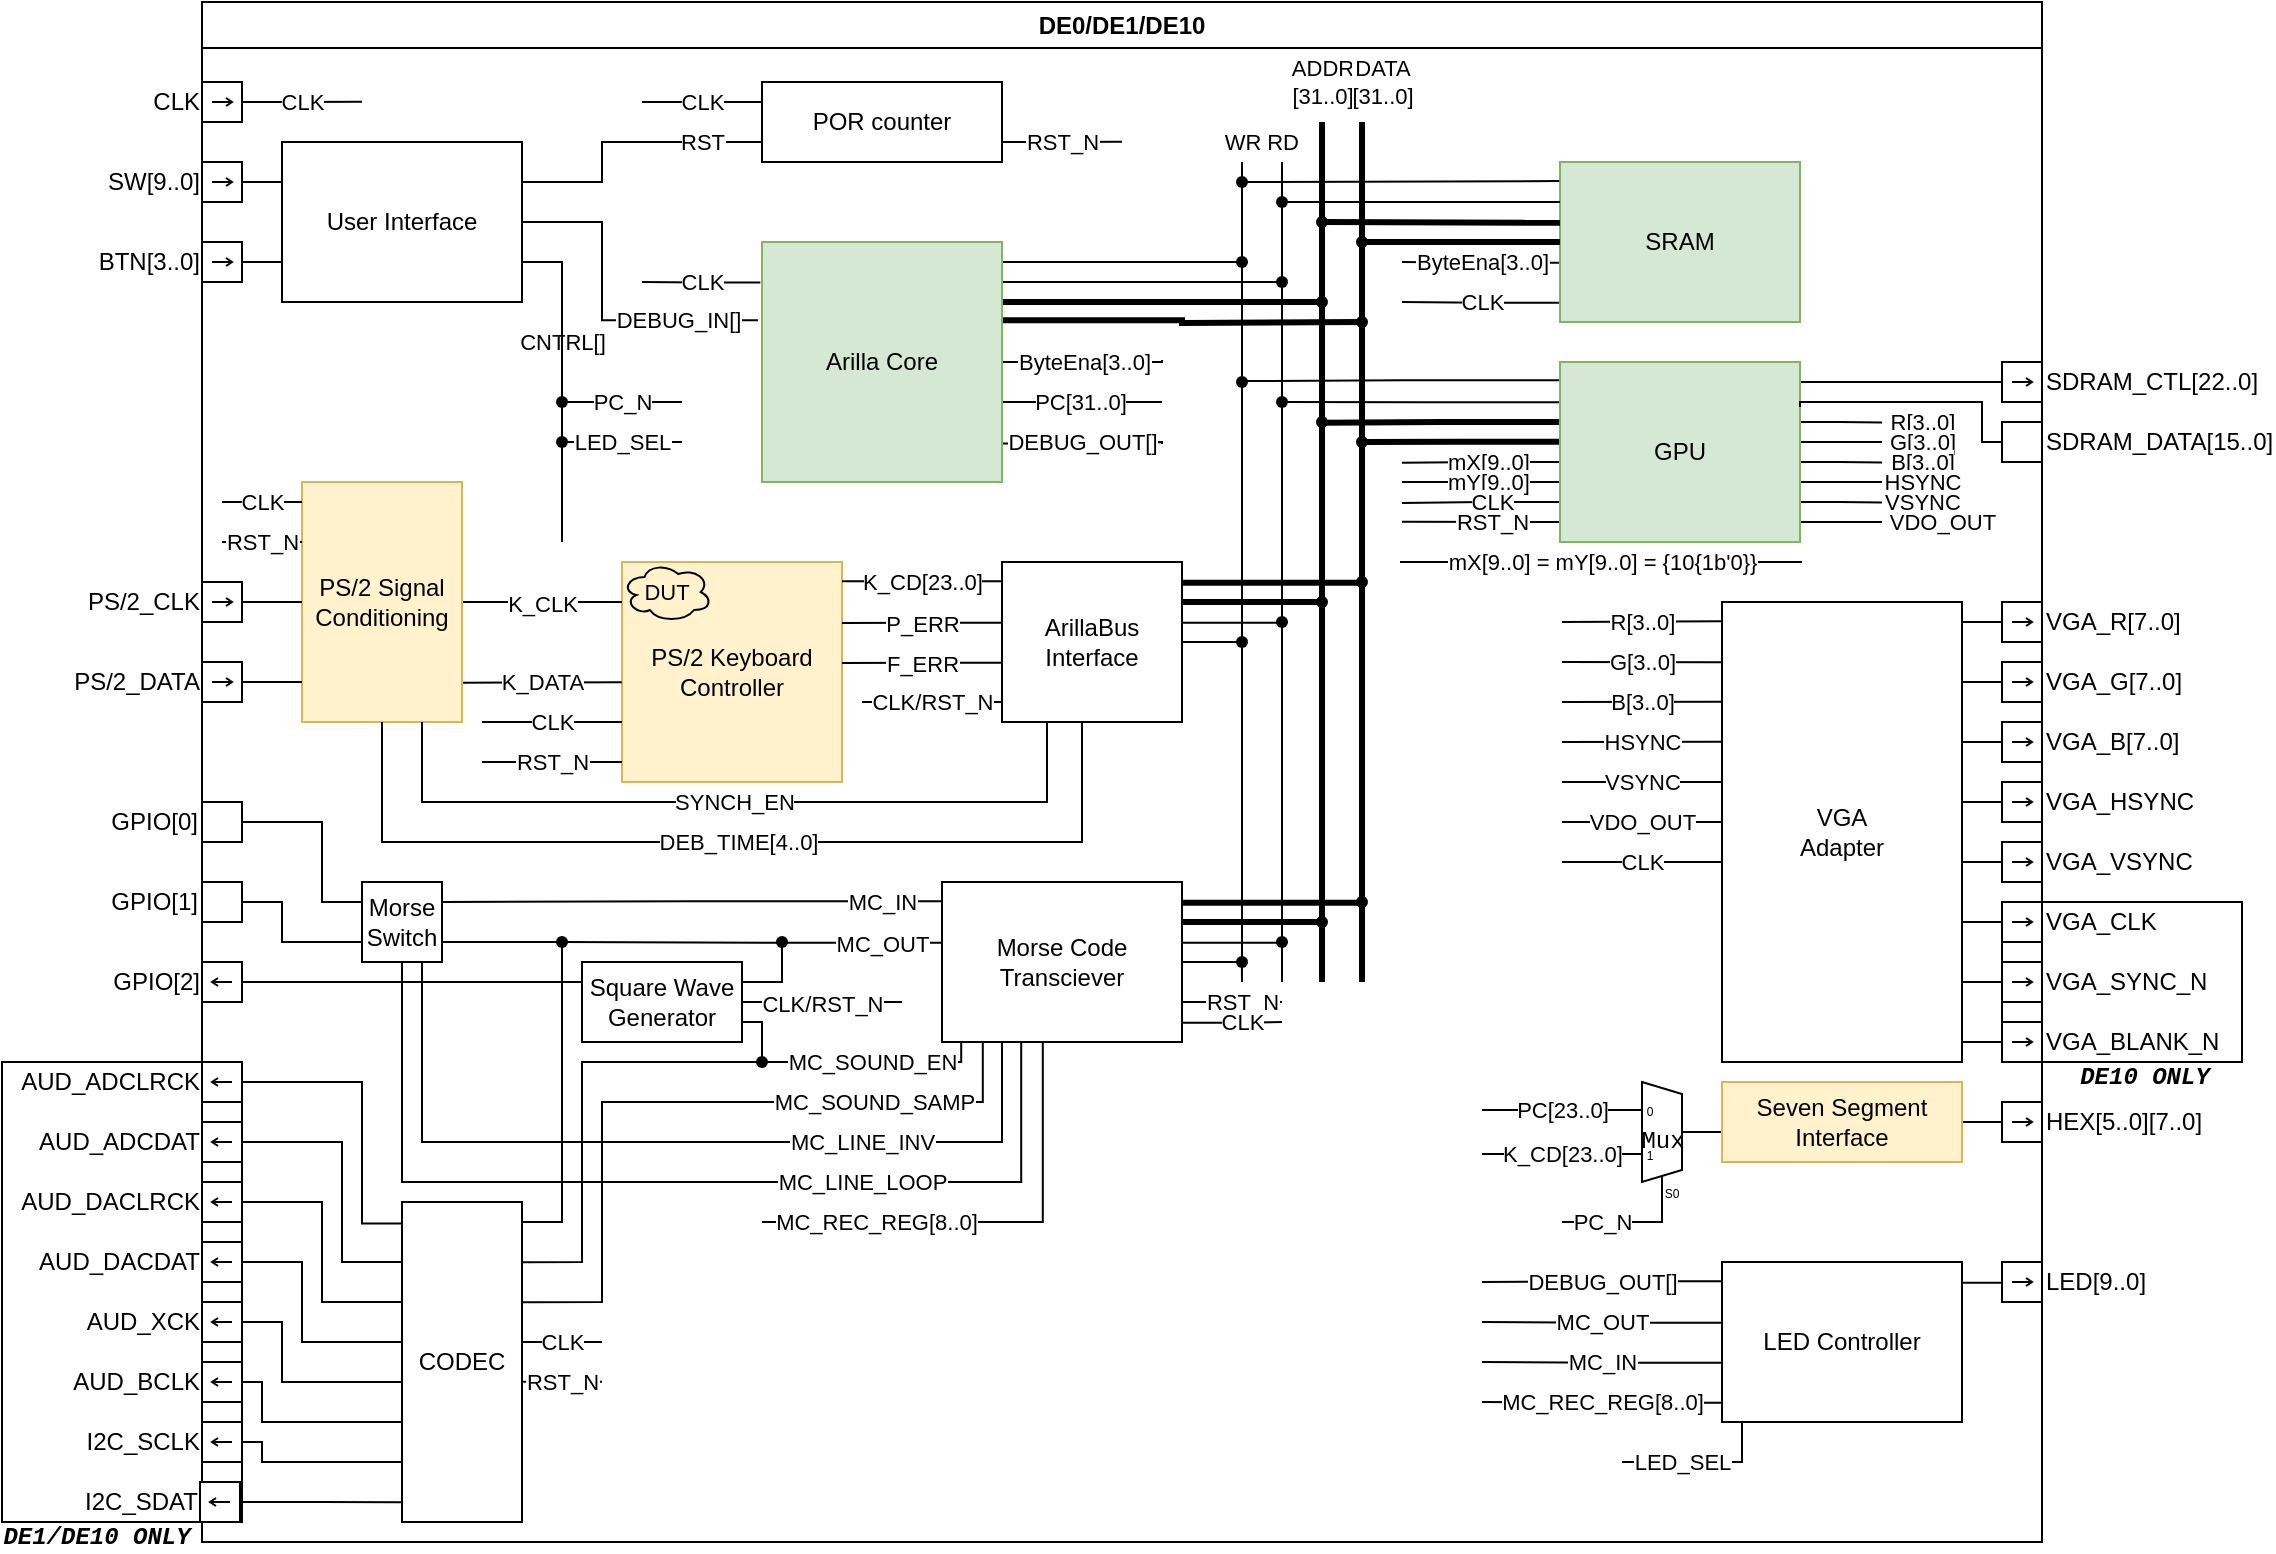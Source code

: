 <mxfile version="20.8.8" type="device"><diagram name="DE0/DE1/DE10" id="7e0a89b8-554c-2b80-1dc8-d5c74ca68de4"><mxGraphModel dx="1421" dy="782" grid="1" gridSize="10" guides="1" tooltips="1" connect="1" arrows="1" fold="1" page="1" pageScale="1" pageWidth="1169" pageHeight="827" background="none" math="0" shadow="0"><root><mxCell id="0"/><mxCell id="1" style="locked=1;" parent="0"/><mxCell id="7NH5V88hh56BysKSC0-_-2" value="DE0/DE1/DE10" style="swimlane;whiteSpace=wrap;html=1;" vertex="1" parent="1"><mxGeometry x="120" y="40" width="920" height="770" as="geometry"><mxRectangle x="550" y="290" width="140" height="30" as="alternateBounds"/></mxGeometry></mxCell><mxCell id="7NH5V88hh56BysKSC0-_-24" value="Untitled Layer" parent="0"/><mxCell id="7NH5V88hh56BysKSC0-_-46" value="CLK" style="edgeStyle=orthogonalEdgeStyle;rounded=0;orthogonalLoop=1;jettySize=auto;html=1;exitX=-0.007;exitY=0.169;exitDx=0;exitDy=0;endArrow=none;endFill=0;labelPosition=center;verticalLabelPosition=middle;align=center;verticalAlign=middle;exitPerimeter=0;" edge="1" parent="7NH5V88hh56BysKSC0-_-24" source="7NH5V88hh56BysKSC0-_-31"><mxGeometry relative="1" as="geometry"><mxPoint x="340" y="180" as="targetPoint"/><Array as="points"><mxPoint x="370" y="180"/></Array></mxGeometry></mxCell><mxCell id="7NH5V88hh56BysKSC0-_-47" value="DEBUG_IN[]" style="edgeStyle=orthogonalEdgeStyle;rounded=0;orthogonalLoop=1;jettySize=auto;html=1;exitX=-0.017;exitY=0.326;exitDx=0;exitDy=0;endArrow=none;endFill=0;entryX=1;entryY=0.5;entryDx=0;entryDy=0;exitPerimeter=0;" edge="1" parent="7NH5V88hh56BysKSC0-_-24" source="7NH5V88hh56BysKSC0-_-31" target="7NH5V88hh56BysKSC0-_-53"><mxGeometry x="-0.529" relative="1" as="geometry"><mxPoint x="340" y="200" as="targetPoint"/><Array as="points"><mxPoint x="320" y="199"/><mxPoint x="320" y="150"/></Array><mxPoint as="offset"/></mxGeometry></mxCell><mxCell id="7NH5V88hh56BysKSC0-_-57" style="edgeStyle=orthogonalEdgeStyle;rounded=0;orthogonalLoop=1;jettySize=auto;html=1;exitX=0.991;exitY=0.061;exitDx=0;exitDy=0;endArrow=none;endFill=0;exitPerimeter=0;" edge="1" parent="7NH5V88hh56BysKSC0-_-24" source="7NH5V88hh56BysKSC0-_-31"><mxGeometry relative="1" as="geometry"><mxPoint x="640" y="170" as="targetPoint"/><Array as="points"><mxPoint x="519" y="170"/></Array></mxGeometry></mxCell><mxCell id="7NH5V88hh56BysKSC0-_-62" style="edgeStyle=orthogonalEdgeStyle;rounded=0;orthogonalLoop=1;jettySize=auto;html=1;exitX=0.991;exitY=0.126;exitDx=0;exitDy=0;endArrow=none;endFill=0;exitPerimeter=0;" edge="1" parent="7NH5V88hh56BysKSC0-_-24" source="7NH5V88hh56BysKSC0-_-31"><mxGeometry relative="1" as="geometry"><mxPoint x="660" y="180" as="targetPoint"/><Array as="points"><mxPoint x="519" y="180"/></Array></mxGeometry></mxCell><mxCell id="7NH5V88hh56BysKSC0-_-63" style="edgeStyle=orthogonalEdgeStyle;rounded=0;orthogonalLoop=1;jettySize=auto;html=1;endArrow=none;endFill=0;strokeWidth=3;" edge="1" parent="7NH5V88hh56BysKSC0-_-24"><mxGeometry relative="1" as="geometry"><mxPoint x="680" y="190" as="targetPoint"/><mxPoint x="520" y="190" as="sourcePoint"/><Array as="points"><mxPoint x="519" y="190"/></Array></mxGeometry></mxCell><mxCell id="7NH5V88hh56BysKSC0-_-64" style="edgeStyle=orthogonalEdgeStyle;rounded=0;orthogonalLoop=1;jettySize=auto;html=1;exitX=0.993;exitY=0.326;exitDx=0;exitDy=0;endArrow=none;endFill=0;strokeWidth=3;exitPerimeter=0;" edge="1" parent="7NH5V88hh56BysKSC0-_-24" source="7NH5V88hh56BysKSC0-_-31"><mxGeometry relative="1" as="geometry"><mxPoint x="700" y="200" as="targetPoint"/><Array as="points"/></mxGeometry></mxCell><mxCell id="7NH5V88hh56BysKSC0-_-65" value="ByteEna[3..0]" style="edgeStyle=orthogonalEdgeStyle;rounded=0;orthogonalLoop=1;jettySize=auto;html=1;exitX=1;exitY=0.5;exitDx=0;exitDy=0;strokeWidth=1;endArrow=none;endFill=0;" edge="1" parent="7NH5V88hh56BysKSC0-_-24" source="7NH5V88hh56BysKSC0-_-31"><mxGeometry relative="1" as="geometry"><mxPoint x="600" y="219" as="targetPoint"/><Array as="points"><mxPoint x="600" y="220"/></Array></mxGeometry></mxCell><mxCell id="7NH5V88hh56BysKSC0-_-66" value="PC[31..0]" style="edgeStyle=orthogonalEdgeStyle;rounded=0;orthogonalLoop=1;jettySize=auto;html=1;exitX=0.998;exitY=0.683;exitDx=0;exitDy=0;strokeWidth=1;endArrow=none;endFill=0;exitPerimeter=0;" edge="1" parent="7NH5V88hh56BysKSC0-_-24" source="7NH5V88hh56BysKSC0-_-31"><mxGeometry relative="1" as="geometry"><mxPoint x="600" y="240" as="targetPoint"/><Array as="points"><mxPoint x="520" y="240"/></Array></mxGeometry></mxCell><mxCell id="7NH5V88hh56BysKSC0-_-67" value="DEBUG_OUT[]" style="edgeStyle=orthogonalEdgeStyle;rounded=0;orthogonalLoop=1;jettySize=auto;html=1;exitX=1.002;exitY=0.84;exitDx=0;exitDy=0;strokeWidth=1;endArrow=none;endFill=0;exitPerimeter=0;" edge="1" parent="7NH5V88hh56BysKSC0-_-24" source="7NH5V88hh56BysKSC0-_-31"><mxGeometry x="-0.015" y="1" relative="1" as="geometry"><mxPoint x="600" y="261" as="targetPoint"/><Array as="points"><mxPoint x="560" y="261"/><mxPoint x="600" y="260"/></Array><mxPoint as="offset"/></mxGeometry></mxCell><mxCell id="7NH5V88hh56BysKSC0-_-31" value="Arilla Core" style="rounded=0;whiteSpace=wrap;html=1;fillColor=#d5e8d4;strokeColor=#82b366;" vertex="1" parent="7NH5V88hh56BysKSC0-_-24"><mxGeometry x="400" y="160" width="120" height="120" as="geometry"/></mxCell><mxCell id="7NH5V88hh56BysKSC0-_-77" value="ByteEna[3..0]" style="edgeStyle=orthogonalEdgeStyle;rounded=0;orthogonalLoop=1;jettySize=auto;html=1;exitX=0;exitY=0.63;exitDx=0;exitDy=0;endArrow=none;endFill=0;exitPerimeter=0;" edge="1" parent="7NH5V88hh56BysKSC0-_-24" source="7NH5V88hh56BysKSC0-_-32"><mxGeometry relative="1" as="geometry"><mxPoint x="720" y="170" as="targetPoint"/><Array as="points"><mxPoint x="760" y="170"/><mxPoint x="720" y="170"/></Array></mxGeometry></mxCell><mxCell id="7NH5V88hh56BysKSC0-_-79" value="CLK" style="edgeStyle=orthogonalEdgeStyle;rounded=0;orthogonalLoop=1;jettySize=auto;html=1;exitX=0;exitY=0.88;exitDx=0;exitDy=0;endArrow=none;endFill=0;exitPerimeter=0;" edge="1" parent="7NH5V88hh56BysKSC0-_-24" source="7NH5V88hh56BysKSC0-_-32"><mxGeometry relative="1" as="geometry"><mxPoint x="720" y="190" as="targetPoint"/><Array as="points"><mxPoint x="760" y="190"/><mxPoint x="720" y="190"/></Array></mxGeometry></mxCell><mxCell id="7NH5V88hh56BysKSC0-_-32" value="SRAM" style="rounded=0;whiteSpace=wrap;html=1;points=[[0,0,0,0,0],[0,0.12,0,0,0],[0,0.25,0,0,0],[0,0.38,0,0,0],[0,0.5,0,0,0],[0,0.63,0,0,0],[0,0.75,0,0,0],[0,0.88,0,0,0],[0,1,0,0,0],[0.25,0,0,0,0],[0.25,1,0,0,0],[0.5,0,0,0,0],[0.5,1,0,0,0],[0.75,0,0,0,0],[0.75,1,0,0,0],[1,0,0,0,0],[1,0.13,0,0,0],[1,0.25,0,0,0],[1,0.38,0,0,0],[1,0.5,0,0,0],[1,0.63,0,0,0],[1,0.75,0,0,0],[1,0.88,0,0,0],[1,1,0,0,0]];fillColor=#d5e8d4;strokeColor=#82b366;" vertex="1" parent="7NH5V88hh56BysKSC0-_-24"><mxGeometry x="799" y="120" width="120" height="80" as="geometry"/></mxCell><mxCell id="7NH5V88hh56BysKSC0-_-33" value="PS/2 Keyboard&lt;br&gt;Controller" style="rounded=0;whiteSpace=wrap;html=1;fillColor=#fff2cc;strokeColor=#d6b656;" vertex="1" parent="7NH5V88hh56BysKSC0-_-24"><mxGeometry x="330" y="320" width="110" height="110" as="geometry"/></mxCell><mxCell id="7NH5V88hh56BysKSC0-_-48" value="CLK" style="edgeStyle=orthogonalEdgeStyle;rounded=0;orthogonalLoop=1;jettySize=auto;html=1;exitX=0;exitY=0.25;exitDx=0;exitDy=0;endArrow=none;endFill=0;" edge="1" parent="7NH5V88hh56BysKSC0-_-24" source="7NH5V88hh56BysKSC0-_-36"><mxGeometry relative="1" as="geometry"><mxPoint x="340" y="90" as="targetPoint"/></mxGeometry></mxCell><mxCell id="7NH5V88hh56BysKSC0-_-49" value="RST" style="edgeStyle=orthogonalEdgeStyle;rounded=0;orthogonalLoop=1;jettySize=auto;html=1;exitX=0;exitY=0.75;exitDx=0;exitDy=0;endArrow=none;endFill=0;entryX=1;entryY=0.25;entryDx=0;entryDy=0;" edge="1" parent="7NH5V88hh56BysKSC0-_-24" source="7NH5V88hh56BysKSC0-_-36" target="7NH5V88hh56BysKSC0-_-53"><mxGeometry x="-0.571" relative="1" as="geometry"><mxPoint x="340" y="110" as="targetPoint"/><Array as="points"><mxPoint x="320" y="110"/><mxPoint x="320" y="130"/></Array><mxPoint as="offset"/></mxGeometry></mxCell><mxCell id="7NH5V88hh56BysKSC0-_-56" value="RST_N" style="edgeStyle=orthogonalEdgeStyle;rounded=0;orthogonalLoop=1;jettySize=auto;html=1;exitX=1;exitY=0.75;exitDx=0;exitDy=0;endArrow=none;endFill=0;" edge="1" parent="7NH5V88hh56BysKSC0-_-24" source="7NH5V88hh56BysKSC0-_-36"><mxGeometry relative="1" as="geometry"><mxPoint x="580" y="109.828" as="targetPoint"/></mxGeometry></mxCell><mxCell id="7NH5V88hh56BysKSC0-_-36" value="POR counter" style="rounded=0;whiteSpace=wrap;html=1;" vertex="1" parent="7NH5V88hh56BysKSC0-_-24"><mxGeometry x="400" y="80" width="120" height="40" as="geometry"/></mxCell><mxCell id="7NH5V88hh56BysKSC0-_-169" value="K_CLK" style="edgeStyle=orthogonalEdgeStyle;rounded=0;orthogonalLoop=1;jettySize=auto;html=1;exitX=1;exitY=0.5;exitDx=0;exitDy=0;labelBackgroundColor=default;strokeWidth=1;fontFamily=Helvetica;fontSize=11;endArrow=none;endFill=0;" edge="1" parent="7NH5V88hh56BysKSC0-_-24" source="7NH5V88hh56BysKSC0-_-39"><mxGeometry relative="1" as="geometry"><mxPoint x="330" y="340" as="targetPoint"/><Array as="points"/><mxPoint as="offset"/></mxGeometry></mxCell><mxCell id="7NH5V88hh56BysKSC0-_-171" value="K_DATA" style="edgeStyle=orthogonalEdgeStyle;rounded=0;orthogonalLoop=1;jettySize=auto;html=1;exitX=1.003;exitY=0.836;exitDx=0;exitDy=0;entryX=-0.001;entryY=0.547;entryDx=0;entryDy=0;labelBackgroundColor=default;strokeWidth=1;fontFamily=Helvetica;fontSize=11;endArrow=none;endFill=0;exitPerimeter=0;entryPerimeter=0;" edge="1" parent="7NH5V88hh56BysKSC0-_-24" source="7NH5V88hh56BysKSC0-_-39" target="7NH5V88hh56BysKSC0-_-33"><mxGeometry relative="1" as="geometry"/></mxCell><mxCell id="7NH5V88hh56BysKSC0-_-39" value="PS/2 Signal&lt;br&gt;Conditioning" style="rounded=0;whiteSpace=wrap;html=1;fillColor=#fff2cc;strokeColor=#d6b656;" vertex="1" parent="7NH5V88hh56BysKSC0-_-24"><mxGeometry x="170" y="280" width="80" height="120" as="geometry"/></mxCell><mxCell id="7NH5V88hh56BysKSC0-_-155" style="edgeStyle=orthogonalEdgeStyle;rounded=0;orthogonalLoop=1;jettySize=auto;html=1;exitX=1;exitY=0.5;exitDx=0;exitDy=0;entryX=0;entryY=0.5;entryDx=0;entryDy=0;strokeWidth=1;fontFamily=Courier New;endArrow=none;endFill=0;" edge="1" parent="7NH5V88hh56BysKSC0-_-24" source="7NH5V88hh56BysKSC0-_-40" target="7NH5V88hh56BysKSC0-_-150"><mxGeometry relative="1" as="geometry"/></mxCell><mxCell id="7NH5V88hh56BysKSC0-_-40" value="Seven Segment&lt;br&gt;Interface" style="rounded=0;whiteSpace=wrap;html=1;fillColor=#fff2cc;strokeColor=#d6b656;" vertex="1" parent="7NH5V88hh56BysKSC0-_-24"><mxGeometry x="880" y="580" width="120" height="40" as="geometry"/></mxCell><mxCell id="7NH5V88hh56BysKSC0-_-68" value="CLK" style="edgeStyle=orthogonalEdgeStyle;rounded=0;orthogonalLoop=1;jettySize=auto;html=1;exitX=1;exitY=0.5;exitDx=0;exitDy=0;strokeWidth=1;endArrow=none;endFill=0;" edge="1" parent="7NH5V88hh56BysKSC0-_-24" source="7NH5V88hh56BysKSC0-_-50"><mxGeometry relative="1" as="geometry"><mxPoint x="200" y="89.828" as="targetPoint"/></mxGeometry></mxCell><mxCell id="7NH5V88hh56BysKSC0-_-50" value="CLK" style="shape=mxgraph.uml25.inputPin;html=1;points=[[0,0.5],[1,0.5]];flipH=1;labelPosition=left;verticalLabelPosition=middle;align=right;verticalAlign=middle;" vertex="1" parent="7NH5V88hh56BysKSC0-_-24"><mxGeometry x="120" y="80" width="20" height="20" as="geometry"/></mxCell><mxCell id="7NH5V88hh56BysKSC0-_-51" value="SW[9..0]" style="shape=mxgraph.uml25.inputPin;html=1;points=[[0,0.5],[1,0.5]];flipH=1;labelPosition=left;verticalLabelPosition=middle;align=right;verticalAlign=middle;" vertex="1" parent="7NH5V88hh56BysKSC0-_-24"><mxGeometry x="120" y="120" width="20" height="20" as="geometry"/></mxCell><mxCell id="7NH5V88hh56BysKSC0-_-52" value="BTN[3..0]" style="shape=mxgraph.uml25.inputPin;html=1;points=[[0,0.5],[1,0.5]];flipH=1;labelPosition=left;verticalLabelPosition=middle;align=right;verticalAlign=middle;" vertex="1" parent="7NH5V88hh56BysKSC0-_-24"><mxGeometry x="120" y="160" width="20" height="20" as="geometry"/></mxCell><mxCell id="7NH5V88hh56BysKSC0-_-54" style="edgeStyle=orthogonalEdgeStyle;rounded=0;orthogonalLoop=1;jettySize=auto;html=1;exitX=0;exitY=0.25;exitDx=0;exitDy=0;entryX=1;entryY=0.5;entryDx=0;entryDy=0;endArrow=none;endFill=0;" edge="1" parent="7NH5V88hh56BysKSC0-_-24" source="7NH5V88hh56BysKSC0-_-53" target="7NH5V88hh56BysKSC0-_-51"><mxGeometry relative="1" as="geometry"/></mxCell><mxCell id="7NH5V88hh56BysKSC0-_-55" style="edgeStyle=orthogonalEdgeStyle;rounded=0;orthogonalLoop=1;jettySize=auto;html=1;exitX=0;exitY=0.75;exitDx=0;exitDy=0;entryX=1;entryY=0.5;entryDx=0;entryDy=0;endArrow=none;endFill=0;" edge="1" parent="7NH5V88hh56BysKSC0-_-24" source="7NH5V88hh56BysKSC0-_-53" target="7NH5V88hh56BysKSC0-_-52"><mxGeometry relative="1" as="geometry"/></mxCell><mxCell id="7NH5V88hh56BysKSC0-_-69" value="CNTRL[]" style="edgeStyle=orthogonalEdgeStyle;rounded=0;orthogonalLoop=1;jettySize=auto;html=1;exitDx=0;exitDy=0;strokeWidth=1;endArrow=none;endFill=0;startArrow=none;" edge="1" parent="7NH5V88hh56BysKSC0-_-24" source="7NH5V88hh56BysKSC0-_-291"><mxGeometry x="-1" y="-30" relative="1" as="geometry"><mxPoint x="300" y="310" as="targetPoint"/><mxPoint x="30" y="-30" as="offset"/></mxGeometry></mxCell><mxCell id="7NH5V88hh56BysKSC0-_-53" value="User Interface" style="rounded=0;whiteSpace=wrap;html=1;" vertex="1" parent="7NH5V88hh56BysKSC0-_-24"><mxGeometry x="160" y="110" width="120" height="80" as="geometry"/></mxCell><mxCell id="7NH5V88hh56BysKSC0-_-58" value="WR" style="endArrow=none;html=1;rounded=0;startArrow=none;" edge="1" parent="7NH5V88hh56BysKSC0-_-24" source="7NH5V88hh56BysKSC0-_-289"><mxGeometry x="1" y="10" width="50" height="50" relative="1" as="geometry"><mxPoint x="640" y="640" as="sourcePoint"/><mxPoint x="640" y="120" as="targetPoint"/><mxPoint x="10" y="-10" as="offset"/></mxGeometry></mxCell><mxCell id="7NH5V88hh56BysKSC0-_-59" value="RD" style="endArrow=none;html=1;rounded=0;startArrow=none;" edge="1" parent="7NH5V88hh56BysKSC0-_-24" source="7NH5V88hh56BysKSC0-_-287"><mxGeometry x="1" y="10" width="50" height="50" relative="1" as="geometry"><mxPoint x="660" y="640" as="sourcePoint"/><mxPoint x="660" y="120" as="targetPoint"/><mxPoint x="10" y="-10" as="offset"/></mxGeometry></mxCell><mxCell id="7NH5V88hh56BysKSC0-_-60" value="ADDR&lt;br&gt;[31..0]" style="endArrow=none;html=1;rounded=0;strokeWidth=3;startArrow=none;" edge="1" parent="7NH5V88hh56BysKSC0-_-24" source="7NH5V88hh56BysKSC0-_-285"><mxGeometry x="1" y="20" width="50" height="50" relative="1" as="geometry"><mxPoint x="680" y="640" as="sourcePoint"/><mxPoint x="680" y="100" as="targetPoint"/><mxPoint x="20" y="-20" as="offset"/></mxGeometry></mxCell><mxCell id="7NH5V88hh56BysKSC0-_-61" value="DATA&lt;br&gt;[31..0]" style="endArrow=none;html=1;rounded=0;strokeWidth=3;startArrow=none;" edge="1" parent="7NH5V88hh56BysKSC0-_-24" source="7NH5V88hh56BysKSC0-_-283"><mxGeometry x="1" y="-22" width="50" height="50" relative="1" as="geometry"><mxPoint x="700" y="640" as="sourcePoint"/><mxPoint x="700" y="100" as="targetPoint"/><mxPoint x="-12" y="-20" as="offset"/></mxGeometry></mxCell><mxCell id="7NH5V88hh56BysKSC0-_-82" value="" style="endArrow=none;html=1;rounded=0;entryX=-0.003;entryY=0.119;entryDx=0;entryDy=0;entryPerimeter=0;" edge="1" parent="7NH5V88hh56BysKSC0-_-24" target="7NH5V88hh56BysKSC0-_-32"><mxGeometry width="50" height="50" relative="1" as="geometry"><mxPoint x="640" y="130" as="sourcePoint"/><mxPoint x="780" y="140" as="targetPoint"/></mxGeometry></mxCell><mxCell id="7NH5V88hh56BysKSC0-_-83" value="" style="endArrow=none;html=1;rounded=0;entryX=0;entryY=0.25;entryDx=0;entryDy=0;" edge="1" parent="7NH5V88hh56BysKSC0-_-24" target="7NH5V88hh56BysKSC0-_-32"><mxGeometry width="50" height="50" relative="1" as="geometry"><mxPoint x="660" y="140" as="sourcePoint"/><mxPoint x="750" y="160" as="targetPoint"/></mxGeometry></mxCell><mxCell id="7NH5V88hh56BysKSC0-_-85" value="" style="endArrow=none;html=1;rounded=0;entryX=0;entryY=0.38;entryDx=0;entryDy=0;entryPerimeter=0;strokeWidth=3;" edge="1" parent="7NH5V88hh56BysKSC0-_-24" target="7NH5V88hh56BysKSC0-_-32"><mxGeometry width="50" height="50" relative="1" as="geometry"><mxPoint x="680" y="150" as="sourcePoint"/><mxPoint x="760" y="160" as="targetPoint"/></mxGeometry></mxCell><mxCell id="7NH5V88hh56BysKSC0-_-86" value="" style="endArrow=none;html=1;rounded=0;strokeWidth=3;entryX=0;entryY=0.5;entryDx=0;entryDy=0;entryPerimeter=0;" edge="1" parent="7NH5V88hh56BysKSC0-_-24" target="7NH5V88hh56BysKSC0-_-32"><mxGeometry width="50" height="50" relative="1" as="geometry"><mxPoint x="700" y="160" as="sourcePoint"/><mxPoint x="800" y="160" as="targetPoint"/></mxGeometry></mxCell><mxCell id="7NH5V88hh56BysKSC0-_-89" style="edgeStyle=orthogonalEdgeStyle;rounded=0;orthogonalLoop=1;jettySize=auto;html=1;exitX=-0.001;exitY=0.333;exitDx=0;exitDy=0;exitPerimeter=0;strokeWidth=3;endArrow=none;endFill=0;" edge="1" parent="7NH5V88hh56BysKSC0-_-24" source="7NH5V88hh56BysKSC0-_-87"><mxGeometry relative="1" as="geometry"><mxPoint x="680" y="250.356" as="targetPoint"/><Array as="points"/></mxGeometry></mxCell><mxCell id="7NH5V88hh56BysKSC0-_-90" style="edgeStyle=orthogonalEdgeStyle;rounded=0;orthogonalLoop=1;jettySize=auto;html=1;exitX=0.004;exitY=0.443;exitDx=0;exitDy=0;exitPerimeter=0;strokeWidth=3;endArrow=none;endFill=0;" edge="1" parent="7NH5V88hh56BysKSC0-_-24" source="7NH5V88hh56BysKSC0-_-87"><mxGeometry relative="1" as="geometry"><mxPoint x="700" y="259.945" as="targetPoint"/><Array as="points"/></mxGeometry></mxCell><mxCell id="7NH5V88hh56BysKSC0-_-91" style="edgeStyle=orthogonalEdgeStyle;rounded=0;orthogonalLoop=1;jettySize=auto;html=1;exitX=-0.001;exitY=0.223;exitDx=0;exitDy=0;exitPerimeter=0;strokeWidth=1;endArrow=none;endFill=0;" edge="1" parent="7NH5V88hh56BysKSC0-_-24" source="7NH5V88hh56BysKSC0-_-87"><mxGeometry relative="1" as="geometry"><mxPoint x="660" y="239.945" as="targetPoint"/><Array as="points"><mxPoint x="730" y="240"/></Array></mxGeometry></mxCell><mxCell id="7NH5V88hh56BysKSC0-_-92" style="edgeStyle=orthogonalEdgeStyle;rounded=0;orthogonalLoop=1;jettySize=auto;html=1;exitX=0;exitY=0.101;exitDx=0;exitDy=0;exitPerimeter=0;strokeWidth=1;endArrow=none;endFill=0;" edge="1" parent="7NH5V88hh56BysKSC0-_-24" source="7NH5V88hh56BysKSC0-_-87"><mxGeometry relative="1" as="geometry"><mxPoint x="640" y="229.534" as="targetPoint"/><Array as="points"><mxPoint x="720" y="229"/></Array></mxGeometry></mxCell><mxCell id="7NH5V88hh56BysKSC0-_-93" value="mX[9..0]" style="edgeStyle=orthogonalEdgeStyle;rounded=0;orthogonalLoop=1;jettySize=auto;html=1;exitX=0;exitY=0.63;exitDx=0;exitDy=0;exitPerimeter=0;strokeWidth=1;endArrow=none;endFill=0;" edge="1" parent="7NH5V88hh56BysKSC0-_-24" source="7NH5V88hh56BysKSC0-_-87"><mxGeometry relative="1" as="geometry"><mxPoint x="720" y="270.373" as="targetPoint"/><Array as="points"><mxPoint x="799" y="270"/><mxPoint x="760" y="270"/></Array></mxGeometry></mxCell><mxCell id="7NH5V88hh56BysKSC0-_-95" value="mY[9..0]" style="edgeStyle=orthogonalEdgeStyle;rounded=0;orthogonalLoop=1;jettySize=auto;html=1;exitX=0;exitY=0.75;exitDx=0;exitDy=0;exitPerimeter=0;strokeWidth=1;endArrow=none;endFill=0;" edge="1" parent="7NH5V88hh56BysKSC0-_-24" source="7NH5V88hh56BysKSC0-_-87"><mxGeometry relative="1" as="geometry"><mxPoint x="720" y="280" as="targetPoint"/><Array as="points"><mxPoint x="720" y="280"/></Array></mxGeometry></mxCell><mxCell id="7NH5V88hh56BysKSC0-_-96" value="CLK" style="edgeStyle=orthogonalEdgeStyle;rounded=0;orthogonalLoop=1;jettySize=auto;html=1;exitX=0;exitY=0.88;exitDx=0;exitDy=0;exitPerimeter=0;strokeWidth=1;endArrow=none;endFill=0;" edge="1" parent="7NH5V88hh56BysKSC0-_-24" source="7NH5V88hh56BysKSC0-_-87"><mxGeometry x="-0.014" relative="1" as="geometry"><mxPoint x="720" y="290.548" as="targetPoint"/><Array as="points"><mxPoint x="799" y="290"/><mxPoint x="760" y="290"/></Array><mxPoint as="offset"/></mxGeometry></mxCell><mxCell id="7NH5V88hh56BysKSC0-_-97" value="RST_N" style="edgeStyle=orthogonalEdgeStyle;rounded=0;orthogonalLoop=1;jettySize=auto;html=1;exitX=0;exitY=1;exitDx=0;exitDy=0;exitPerimeter=0;strokeWidth=1;endArrow=none;endFill=0;" edge="1" parent="7NH5V88hh56BysKSC0-_-24" source="7NH5V88hh56BysKSC0-_-87"><mxGeometry x="-0.013" relative="1" as="geometry"><mxPoint x="720" y="299.903" as="targetPoint"/><Array as="points"><mxPoint x="780" y="300"/><mxPoint x="780" y="300"/></Array><mxPoint as="offset"/></mxGeometry></mxCell><mxCell id="7NH5V88hh56BysKSC0-_-106" style="edgeStyle=orthogonalEdgeStyle;rounded=0;orthogonalLoop=1;jettySize=auto;html=1;exitX=1;exitY=0.13;exitDx=0;exitDy=0;exitPerimeter=0;entryX=0;entryY=0.5;entryDx=0;entryDy=0;strokeWidth=1;endArrow=none;endFill=0;" edge="1" parent="7NH5V88hh56BysKSC0-_-24" source="7NH5V88hh56BysKSC0-_-87" target="7NH5V88hh56BysKSC0-_-100"><mxGeometry relative="1" as="geometry"><Array as="points"><mxPoint x="919" y="230"/></Array></mxGeometry></mxCell><mxCell id="7NH5V88hh56BysKSC0-_-108" value="R[3..0]" style="edgeStyle=orthogonalEdgeStyle;rounded=0;orthogonalLoop=1;jettySize=auto;html=1;exitX=1;exitY=0.38;exitDx=0;exitDy=0;exitPerimeter=0;strokeWidth=1;endArrow=none;endFill=0;" edge="1" parent="7NH5V88hh56BysKSC0-_-24" source="7NH5V88hh56BysKSC0-_-87"><mxGeometry x="1" y="20" relative="1" as="geometry"><mxPoint x="960" y="250.222" as="targetPoint"/><Array as="points"><mxPoint x="919" y="250"/><mxPoint x="939" y="250"/></Array><mxPoint x="20" y="20" as="offset"/></mxGeometry></mxCell><mxCell id="7NH5V88hh56BysKSC0-_-109" value="G[3..0]" style="edgeStyle=orthogonalEdgeStyle;rounded=0;orthogonalLoop=1;jettySize=auto;html=1;exitX=1;exitY=0.5;exitDx=0;exitDy=0;exitPerimeter=0;strokeWidth=1;endArrow=none;endFill=0;" edge="1" parent="7NH5V88hh56BysKSC0-_-24" source="7NH5V88hh56BysKSC0-_-87"><mxGeometry x="1" y="20" relative="1" as="geometry"><mxPoint x="960" y="260" as="targetPoint"/><Array as="points"><mxPoint x="919" y="260"/></Array><mxPoint x="20" y="20" as="offset"/></mxGeometry></mxCell><mxCell id="7NH5V88hh56BysKSC0-_-110" value="B[3..0]" style="edgeStyle=orthogonalEdgeStyle;rounded=0;orthogonalLoop=1;jettySize=auto;html=1;exitX=1;exitY=0.63;exitDx=0;exitDy=0;exitPerimeter=0;strokeWidth=1;endArrow=none;endFill=0;" edge="1" parent="7NH5V88hh56BysKSC0-_-24" source="7NH5V88hh56BysKSC0-_-87"><mxGeometry x="1" y="20" relative="1" as="geometry"><mxPoint x="960" y="270.222" as="targetPoint"/><Array as="points"><mxPoint x="919" y="270"/><mxPoint x="939" y="270"/></Array><mxPoint x="20" y="20" as="offset"/></mxGeometry></mxCell><mxCell id="7NH5V88hh56BysKSC0-_-111" value="HSYNC" style="edgeStyle=orthogonalEdgeStyle;rounded=0;orthogonalLoop=1;jettySize=auto;html=1;exitX=1;exitY=0.75;exitDx=0;exitDy=0;exitPerimeter=0;strokeWidth=1;endArrow=none;endFill=0;" edge="1" parent="7NH5V88hh56BysKSC0-_-24" source="7NH5V88hh56BysKSC0-_-87"><mxGeometry x="1" y="20" relative="1" as="geometry"><mxPoint x="960" y="280" as="targetPoint"/><Array as="points"><mxPoint x="919" y="280"/></Array><mxPoint x="20" y="20" as="offset"/></mxGeometry></mxCell><mxCell id="7NH5V88hh56BysKSC0-_-112" value="VSYNC" style="edgeStyle=orthogonalEdgeStyle;rounded=0;orthogonalLoop=1;jettySize=auto;html=1;exitX=1;exitY=0.88;exitDx=0;exitDy=0;exitPerimeter=0;strokeWidth=1;endArrow=none;endFill=0;" edge="1" parent="7NH5V88hh56BysKSC0-_-24" source="7NH5V88hh56BysKSC0-_-87"><mxGeometry x="1" y="20" relative="1" as="geometry"><mxPoint x="960" y="290.222" as="targetPoint"/><Array as="points"><mxPoint x="919" y="290"/><mxPoint x="939" y="290"/></Array><mxPoint x="20" y="20" as="offset"/></mxGeometry></mxCell><mxCell id="7NH5V88hh56BysKSC0-_-113" value="VDO_OUT" style="edgeStyle=orthogonalEdgeStyle;rounded=0;orthogonalLoop=1;jettySize=auto;html=1;exitX=1;exitY=1;exitDx=0;exitDy=0;exitPerimeter=0;strokeWidth=1;endArrow=none;endFill=0;" edge="1" parent="7NH5V88hh56BysKSC0-_-24" source="7NH5V88hh56BysKSC0-_-87"><mxGeometry x="1" y="30" relative="1" as="geometry"><mxPoint x="960" y="300" as="targetPoint"/><Array as="points"><mxPoint x="930" y="300"/><mxPoint x="930" y="300"/></Array><mxPoint x="30" y="30" as="offset"/></mxGeometry></mxCell><mxCell id="7NH5V88hh56BysKSC0-_-87" value="GPU" style="rounded=0;whiteSpace=wrap;html=1;points=[[0,0,0,0,0],[0,0.12,0,0,0],[0,0.25,0,0,0],[0,0.38,0,0,0],[0,0.5,0,0,0],[0,0.63,0,0,0],[0,0.75,0,0,0],[0,0.88,0,0,0],[0,1,0,0,0],[0.25,0,0,0,0],[0.25,1,0,0,0],[0.5,0,0,0,0],[0.5,1,0,0,0],[0.75,0,0,0,0],[0.75,1,0,0,0],[1,0,0,0,0],[1,0.13,0,0,0],[1,0.25,0,0,0],[1,0.38,0,0,0],[1,0.5,0,0,0],[1,0.63,0,0,0],[1,0.75,0,0,0],[1,0.88,0,0,0],[1,1,0,0,0]];fillColor=#d5e8d4;strokeColor=#82b366;" vertex="1" parent="7NH5V88hh56BysKSC0-_-24"><mxGeometry x="799" y="220" width="120" height="90" as="geometry"/></mxCell><mxCell id="7NH5V88hh56BysKSC0-_-98" value="mX[9..0] = mY[9..0] = {10{1b'0}}" style="endArrow=none;html=1;rounded=0;strokeWidth=1;" edge="1" parent="7NH5V88hh56BysKSC0-_-24"><mxGeometry width="50" height="50" relative="1" as="geometry"><mxPoint x="719" y="320" as="sourcePoint"/><mxPoint x="920" y="320" as="targetPoint"/></mxGeometry></mxCell><mxCell id="7NH5V88hh56BysKSC0-_-100" value="SDRAM_CTL[22..0]" style="shape=mxgraph.uml25.inputPin;html=1;points=[[0,0.5],[1,0.5]];flipH=1;labelPosition=right;verticalLabelPosition=middle;align=left;verticalAlign=middle;" vertex="1" parent="7NH5V88hh56BysKSC0-_-24"><mxGeometry x="1020" y="220" width="20" height="20" as="geometry"/></mxCell><mxCell id="7NH5V88hh56BysKSC0-_-101" value="SDRAM_DATA[15..0]" style="whiteSpace=wrap;html=1;aspect=fixed;labelPosition=right;verticalLabelPosition=middle;align=left;verticalAlign=middle;" vertex="1" parent="7NH5V88hh56BysKSC0-_-24"><mxGeometry x="1020" y="250" width="20" height="20" as="geometry"/></mxCell><mxCell id="7NH5V88hh56BysKSC0-_-102" value="" style="endArrow=none;html=1;rounded=0;strokeWidth=1;exitX=1;exitY=0.25;exitDx=0;exitDy=0;exitPerimeter=0;edgeStyle=orthogonalEdgeStyle;" edge="1" parent="7NH5V88hh56BysKSC0-_-24" source="7NH5V88hh56BysKSC0-_-87"><mxGeometry width="50" height="50" relative="1" as="geometry"><mxPoint x="970" y="280" as="sourcePoint"/><mxPoint x="1020" y="260" as="targetPoint"/><Array as="points"><mxPoint x="1010" y="240"/><mxPoint x="1010" y="260"/></Array></mxGeometry></mxCell><mxCell id="7NH5V88hh56BysKSC0-_-107" value="VGA&lt;br&gt;Adapter" style="rounded=0;whiteSpace=wrap;html=1;points=[[0,0,0,0,0],[0,0.12,0,0,0],[0,0.25,0,0,0],[0,0.38,0,0,0],[0,0.5,0,0,0],[0,0.63,0,0,0],[0,0.75,0,0,0],[0,0.88,0,0,0],[0,1,0,0,0],[0.25,0,0,0,0],[0.25,1,0,0,0],[0.5,0,0,0,0],[0.5,1,0,0,0],[0.75,0,0,0,0],[0.75,1,0,0,0],[1,0,0,0,0],[1,0.13,0,0,0],[1,0.25,0,0,0],[1,0.38,0,0,0],[1,0.5,0,0,0],[1,0.63,0,0,0],[1,0.75,0,0,0],[1,0.88,0,0,0],[1,1,0,0,0]];" vertex="1" parent="7NH5V88hh56BysKSC0-_-24"><mxGeometry x="880" y="340" width="120" height="230" as="geometry"/></mxCell><mxCell id="7NH5V88hh56BysKSC0-_-140" style="edgeStyle=orthogonalEdgeStyle;rounded=0;orthogonalLoop=1;jettySize=auto;html=1;exitX=0;exitY=0.5;exitDx=0;exitDy=0;entryX=1;entryY=0.028;entryDx=0;entryDy=0;entryPerimeter=0;strokeWidth=1;endArrow=none;endFill=0;" edge="1" parent="7NH5V88hh56BysKSC0-_-24" source="7NH5V88hh56BysKSC0-_-114" target="7NH5V88hh56BysKSC0-_-107"><mxGeometry relative="1" as="geometry"/></mxCell><mxCell id="7NH5V88hh56BysKSC0-_-114" value="VGA_R[7..0]" style="shape=mxgraph.uml25.inputPin;html=1;points=[[0,0.5],[1,0.5]];flipH=1;labelPosition=right;verticalLabelPosition=middle;align=left;verticalAlign=middle;" vertex="1" parent="7NH5V88hh56BysKSC0-_-24"><mxGeometry x="1020" y="340" width="20" height="20" as="geometry"/></mxCell><mxCell id="7NH5V88hh56BysKSC0-_-139" style="edgeStyle=orthogonalEdgeStyle;rounded=0;orthogonalLoop=1;jettySize=auto;html=1;exitX=0;exitY=0.5;exitDx=0;exitDy=0;entryX=1;entryY=0.13;entryDx=0;entryDy=0;entryPerimeter=0;strokeWidth=1;endArrow=none;endFill=0;" edge="1" parent="7NH5V88hh56BysKSC0-_-24" source="7NH5V88hh56BysKSC0-_-116" target="7NH5V88hh56BysKSC0-_-107"><mxGeometry relative="1" as="geometry"/></mxCell><mxCell id="7NH5V88hh56BysKSC0-_-116" value="VGA_G[7..0]" style="shape=mxgraph.uml25.inputPin;html=1;points=[[0,0.5],[1,0.5]];flipH=1;labelPosition=right;verticalLabelPosition=middle;align=left;verticalAlign=middle;" vertex="1" parent="7NH5V88hh56BysKSC0-_-24"><mxGeometry x="1020" y="370" width="20" height="20" as="geometry"/></mxCell><mxCell id="7NH5V88hh56BysKSC0-_-138" style="edgeStyle=orthogonalEdgeStyle;rounded=0;orthogonalLoop=1;jettySize=auto;html=1;exitX=0;exitY=0.5;exitDx=0;exitDy=0;entryX=1;entryY=0.226;entryDx=0;entryDy=0;entryPerimeter=0;strokeWidth=1;endArrow=none;endFill=0;" edge="1" parent="7NH5V88hh56BysKSC0-_-24" source="7NH5V88hh56BysKSC0-_-117" target="7NH5V88hh56BysKSC0-_-107"><mxGeometry relative="1" as="geometry"/></mxCell><mxCell id="7NH5V88hh56BysKSC0-_-117" value="VGA_B[7..0]" style="shape=mxgraph.uml25.inputPin;html=1;points=[[0,0.5],[1,0.5]];flipH=1;labelPosition=right;verticalLabelPosition=middle;align=left;verticalAlign=middle;" vertex="1" parent="7NH5V88hh56BysKSC0-_-24"><mxGeometry x="1020" y="400" width="20" height="20" as="geometry"/></mxCell><mxCell id="7NH5V88hh56BysKSC0-_-136" style="edgeStyle=orthogonalEdgeStyle;rounded=0;orthogonalLoop=1;jettySize=auto;html=1;exitX=0;exitY=0.5;exitDx=0;exitDy=0;strokeWidth=1;endArrow=none;endFill=0;" edge="1" parent="7NH5V88hh56BysKSC0-_-24" source="7NH5V88hh56BysKSC0-_-118"><mxGeometry relative="1" as="geometry"><mxPoint x="1000" y="440" as="targetPoint"/></mxGeometry></mxCell><mxCell id="7NH5V88hh56BysKSC0-_-118" value="VGA_HSYNC" style="shape=mxgraph.uml25.inputPin;html=1;points=[[0,0.5],[1,0.5]];flipH=1;labelPosition=right;verticalLabelPosition=middle;align=left;verticalAlign=middle;" vertex="1" parent="7NH5V88hh56BysKSC0-_-24"><mxGeometry x="1020" y="430" width="20" height="20" as="geometry"/></mxCell><mxCell id="7NH5V88hh56BysKSC0-_-135" style="edgeStyle=orthogonalEdgeStyle;rounded=0;orthogonalLoop=1;jettySize=auto;html=1;exitX=0;exitY=0.5;exitDx=0;exitDy=0;strokeWidth=1;endArrow=none;endFill=0;" edge="1" parent="7NH5V88hh56BysKSC0-_-24" source="7NH5V88hh56BysKSC0-_-119"><mxGeometry relative="1" as="geometry"><mxPoint x="1000" y="470" as="targetPoint"/></mxGeometry></mxCell><mxCell id="7NH5V88hh56BysKSC0-_-119" value="VGA_VSYNC" style="shape=mxgraph.uml25.inputPin;html=1;points=[[0,0.5],[1,0.5]];flipH=1;labelPosition=right;verticalLabelPosition=middle;align=left;verticalAlign=middle;" vertex="1" parent="7NH5V88hh56BysKSC0-_-24"><mxGeometry x="1020" y="460" width="20" height="20" as="geometry"/></mxCell><mxCell id="7NH5V88hh56BysKSC0-_-133" style="edgeStyle=orthogonalEdgeStyle;rounded=0;orthogonalLoop=1;jettySize=auto;html=1;exitX=0;exitY=0.5;exitDx=0;exitDy=0;strokeWidth=1;endArrow=none;endFill=0;entryX=0.997;entryY=0.694;entryDx=0;entryDy=0;entryPerimeter=0;" edge="1" parent="7NH5V88hh56BysKSC0-_-24" source="7NH5V88hh56BysKSC0-_-120" target="7NH5V88hh56BysKSC0-_-107"><mxGeometry relative="1" as="geometry"><mxPoint x="1010" y="500" as="targetPoint"/></mxGeometry></mxCell><mxCell id="7NH5V88hh56BysKSC0-_-120" value="VGA_CLK" style="shape=mxgraph.uml25.inputPin;html=1;points=[[0,0.5],[1,0.5]];flipH=1;labelPosition=right;verticalLabelPosition=middle;align=left;verticalAlign=middle;" vertex="1" parent="7NH5V88hh56BysKSC0-_-24"><mxGeometry x="1020" y="490" width="20" height="20" as="geometry"/></mxCell><mxCell id="7NH5V88hh56BysKSC0-_-132" style="edgeStyle=orthogonalEdgeStyle;rounded=0;orthogonalLoop=1;jettySize=auto;html=1;exitX=0;exitY=0.5;exitDx=0;exitDy=0;strokeWidth=1;endArrow=none;endFill=0;" edge="1" parent="7NH5V88hh56BysKSC0-_-24" source="7NH5V88hh56BysKSC0-_-121"><mxGeometry relative="1" as="geometry"><mxPoint x="1000" y="530" as="targetPoint"/></mxGeometry></mxCell><mxCell id="7NH5V88hh56BysKSC0-_-121" value="VGA_SYNC_N" style="shape=mxgraph.uml25.inputPin;html=1;points=[[0,0.5],[1,0.5]];flipH=1;labelPosition=right;verticalLabelPosition=middle;align=left;verticalAlign=middle;" vertex="1" parent="7NH5V88hh56BysKSC0-_-24"><mxGeometry x="1020" y="520" width="20" height="20" as="geometry"/></mxCell><mxCell id="7NH5V88hh56BysKSC0-_-131" style="edgeStyle=orthogonalEdgeStyle;rounded=0;orthogonalLoop=1;jettySize=auto;html=1;exitX=0;exitY=0.5;exitDx=0;exitDy=0;strokeWidth=1;endArrow=none;endFill=0;" edge="1" parent="7NH5V88hh56BysKSC0-_-24" source="7NH5V88hh56BysKSC0-_-122"><mxGeometry relative="1" as="geometry"><mxPoint x="1000" y="560" as="targetPoint"/></mxGeometry></mxCell><mxCell id="7NH5V88hh56BysKSC0-_-122" value="VGA_BLANK_N" style="shape=mxgraph.uml25.inputPin;html=1;points=[[0,0.5],[1,0.5]];flipH=1;labelPosition=right;verticalLabelPosition=middle;align=left;verticalAlign=middle;" vertex="1" parent="7NH5V88hh56BysKSC0-_-24"><mxGeometry x="1020" y="550" width="20" height="20" as="geometry"/></mxCell><mxCell id="7NH5V88hh56BysKSC0-_-141" value="DE10 ONLY" style="rounded=0;whiteSpace=wrap;html=1;fillColor=none;labelPosition=center;verticalLabelPosition=bottom;align=center;verticalAlign=top;spacing=-4;spacingRight=-23;fontStyle=3;fontFamily=Courier New;" vertex="1" parent="7NH5V88hh56BysKSC0-_-24"><mxGeometry x="1020" y="490" width="120" height="80" as="geometry"/></mxCell><mxCell id="7NH5V88hh56BysKSC0-_-142" value="R[3..0]" style="endArrow=none;html=1;rounded=0;strokeWidth=1;entryX=0.002;entryY=0.042;entryDx=0;entryDy=0;entryPerimeter=0;" edge="1" parent="7NH5V88hh56BysKSC0-_-24" target="7NH5V88hh56BysKSC0-_-107"><mxGeometry width="50" height="50" relative="1" as="geometry"><mxPoint x="800" y="350" as="sourcePoint"/><mxPoint x="840" y="360" as="targetPoint"/></mxGeometry></mxCell><mxCell id="7NH5V88hh56BysKSC0-_-143" value="G[3..0]" style="endArrow=none;html=1;rounded=0;strokeWidth=1;entryX=0.002;entryY=0.131;entryDx=0;entryDy=0;entryPerimeter=0;" edge="1" parent="7NH5V88hh56BysKSC0-_-24" target="7NH5V88hh56BysKSC0-_-107"><mxGeometry width="50" height="50" relative="1" as="geometry"><mxPoint x="800" y="370" as="sourcePoint"/><mxPoint x="850" y="380" as="targetPoint"/></mxGeometry></mxCell><mxCell id="7NH5V88hh56BysKSC0-_-144" value="B[3..0]" style="endArrow=none;html=1;rounded=0;strokeWidth=1;entryX=-0.004;entryY=0.217;entryDx=0;entryDy=0;entryPerimeter=0;" edge="1" parent="7NH5V88hh56BysKSC0-_-24" target="7NH5V88hh56BysKSC0-_-107"><mxGeometry width="50" height="50" relative="1" as="geometry"><mxPoint x="800" y="390" as="sourcePoint"/><mxPoint x="890" y="440" as="targetPoint"/></mxGeometry></mxCell><mxCell id="7NH5V88hh56BysKSC0-_-145" value="HSYNC" style="endArrow=none;html=1;rounded=0;strokeWidth=1;entryX=-0.001;entryY=0.304;entryDx=0;entryDy=0;entryPerimeter=0;" edge="1" parent="7NH5V88hh56BysKSC0-_-24" target="7NH5V88hh56BysKSC0-_-107"><mxGeometry width="50" height="50" relative="1" as="geometry"><mxPoint x="800" y="410" as="sourcePoint"/><mxPoint x="890" y="440" as="targetPoint"/></mxGeometry></mxCell><mxCell id="7NH5V88hh56BysKSC0-_-146" value="VSYNC" style="endArrow=none;html=1;rounded=0;strokeWidth=1;" edge="1" parent="7NH5V88hh56BysKSC0-_-24"><mxGeometry width="50" height="50" relative="1" as="geometry"><mxPoint x="800" y="430" as="sourcePoint"/><mxPoint x="880" y="430" as="targetPoint"/></mxGeometry></mxCell><mxCell id="7NH5V88hh56BysKSC0-_-147" value="VDO_OUT" style="endArrow=none;html=1;rounded=0;strokeWidth=1;entryX=-0.002;entryY=0.478;entryDx=0;entryDy=0;entryPerimeter=0;" edge="1" parent="7NH5V88hh56BysKSC0-_-24" target="7NH5V88hh56BysKSC0-_-107"><mxGeometry width="50" height="50" relative="1" as="geometry"><mxPoint x="800" y="450" as="sourcePoint"/><mxPoint x="890" y="440" as="targetPoint"/></mxGeometry></mxCell><mxCell id="7NH5V88hh56BysKSC0-_-149" value="CLK" style="endArrow=none;html=1;rounded=0;strokeWidth=1;" edge="1" parent="7NH5V88hh56BysKSC0-_-24"><mxGeometry width="50" height="50" relative="1" as="geometry"><mxPoint x="800" y="470" as="sourcePoint"/><mxPoint x="880" y="470" as="targetPoint"/><mxPoint as="offset"/></mxGeometry></mxCell><mxCell id="7NH5V88hh56BysKSC0-_-150" value="HEX[5..0][7..0]" style="shape=mxgraph.uml25.inputPin;html=1;points=[[0,0.5],[1,0.5]];flipH=1;labelPosition=right;verticalLabelPosition=middle;align=left;verticalAlign=middle;" vertex="1" parent="7NH5V88hh56BysKSC0-_-24"><mxGeometry x="1020" y="590" width="20" height="20" as="geometry"/></mxCell><mxCell id="7NH5V88hh56BysKSC0-_-157" style="edgeStyle=orthogonalEdgeStyle;rounded=0;orthogonalLoop=1;jettySize=auto;html=1;exitX=1;exitY=0.5;exitDx=0;exitDy=-5;exitPerimeter=0;entryX=-0.004;entryY=0.632;entryDx=0;entryDy=0;entryPerimeter=0;strokeWidth=1;fontFamily=Courier New;endArrow=none;endFill=0;" edge="1" parent="7NH5V88hh56BysKSC0-_-24" source="7NH5V88hh56BysKSC0-_-156" target="7NH5V88hh56BysKSC0-_-40"><mxGeometry relative="1" as="geometry"/></mxCell><mxCell id="7NH5V88hh56BysKSC0-_-158" value="PC_N" style="edgeStyle=orthogonalEdgeStyle;rounded=0;orthogonalLoop=1;jettySize=auto;html=1;exitX=0.25;exitY=1;exitDx=10;exitDy=0;exitPerimeter=0;strokeWidth=1;fontFamily=Helvetica;endArrow=none;endFill=0;fontSize=11;labelBackgroundColor=default;align=center;" edge="1" parent="7NH5V88hh56BysKSC0-_-24" source="7NH5V88hh56BysKSC0-_-156"><mxGeometry x="0.333" relative="1" as="geometry"><mxPoint x="800" y="650" as="targetPoint"/><Array as="points"><mxPoint x="850" y="650"/></Array><mxPoint as="offset"/></mxGeometry></mxCell><mxCell id="7NH5V88hh56BysKSC0-_-160" value="PC[23..0]" style="edgeStyle=orthogonalEdgeStyle;rounded=0;orthogonalLoop=1;jettySize=auto;html=1;exitX=0;exitY=0.183;exitDx=0;exitDy=3;exitPerimeter=0;strokeWidth=1;fontFamily=Helvetica;endArrow=none;endFill=0;" edge="1" parent="7NH5V88hh56BysKSC0-_-24" source="7NH5V88hh56BysKSC0-_-156"><mxGeometry x="-0.143" relative="1" as="geometry"><mxPoint x="760" y="594" as="targetPoint"/><mxPoint as="offset"/></mxGeometry></mxCell><mxCell id="7NH5V88hh56BysKSC0-_-163" value="K_CD[23..0]" style="edgeStyle=orthogonalEdgeStyle;rounded=0;orthogonalLoop=1;jettySize=auto;html=1;exitX=0;exitY=0.55;exitDx=0;exitDy=3;exitPerimeter=0;labelBackgroundColor=default;strokeWidth=1;fontFamily=Helvetica;fontSize=11;endArrow=none;endFill=0;" edge="1" parent="7NH5V88hh56BysKSC0-_-24" source="7NH5V88hh56BysKSC0-_-156"><mxGeometry x="-0.143" relative="1" as="geometry"><mxPoint x="760" y="616" as="targetPoint"/><mxPoint as="offset"/></mxGeometry></mxCell><mxCell id="7NH5V88hh56BysKSC0-_-156" value="Mux" style="shadow=0;dashed=0;align=center;html=1;strokeWidth=1;shape=mxgraph.electrical.abstract.mux2;fontFamily=Courier New;fillColor=none;" vertex="1" parent="7NH5V88hh56BysKSC0-_-24"><mxGeometry x="830" y="580" width="40" height="60" as="geometry"/></mxCell><mxCell id="7NH5V88hh56BysKSC0-_-162" value="PC_N" style="endArrow=none;html=1;rounded=0;labelBackgroundColor=default;strokeWidth=1;fontFamily=Helvetica;fontSize=11;" edge="1" parent="7NH5V88hh56BysKSC0-_-24"><mxGeometry width="50" height="50" relative="1" as="geometry"><mxPoint x="300" y="240" as="sourcePoint"/><mxPoint x="360" y="240" as="targetPoint"/></mxGeometry></mxCell><mxCell id="7NH5V88hh56BysKSC0-_-167" style="edgeStyle=orthogonalEdgeStyle;rounded=0;orthogonalLoop=1;jettySize=auto;html=1;exitX=1;exitY=0.5;exitDx=0;exitDy=0;entryX=0;entryY=0.5;entryDx=0;entryDy=0;labelBackgroundColor=default;strokeWidth=1;fontFamily=Helvetica;fontSize=11;endArrow=none;endFill=0;" edge="1" parent="7NH5V88hh56BysKSC0-_-24" source="7NH5V88hh56BysKSC0-_-164" target="7NH5V88hh56BysKSC0-_-39"><mxGeometry relative="1" as="geometry"/></mxCell><mxCell id="7NH5V88hh56BysKSC0-_-164" value="PS/2_CLK" style="shape=mxgraph.uml25.inputPin;html=1;points=[[0,0.5],[1,0.5]];flipH=1;labelPosition=left;verticalLabelPosition=middle;align=right;verticalAlign=middle;" vertex="1" parent="7NH5V88hh56BysKSC0-_-24"><mxGeometry x="120" y="330" width="20" height="20" as="geometry"/></mxCell><mxCell id="7NH5V88hh56BysKSC0-_-168" style="edgeStyle=orthogonalEdgeStyle;rounded=0;orthogonalLoop=1;jettySize=auto;html=1;exitX=1;exitY=0.5;exitDx=0;exitDy=0;labelBackgroundColor=default;strokeWidth=1;fontFamily=Helvetica;fontSize=11;endArrow=none;endFill=0;" edge="1" parent="7NH5V88hh56BysKSC0-_-24" source="7NH5V88hh56BysKSC0-_-165"><mxGeometry relative="1" as="geometry"><mxPoint x="170" y="380" as="targetPoint"/></mxGeometry></mxCell><mxCell id="7NH5V88hh56BysKSC0-_-165" value="PS/2_DATA" style="shape=mxgraph.uml25.inputPin;html=1;points=[[0,0.5],[1,0.5]];flipH=1;labelPosition=left;verticalLabelPosition=middle;align=right;verticalAlign=middle;" vertex="1" parent="7NH5V88hh56BysKSC0-_-24"><mxGeometry x="120" y="370" width="20" height="20" as="geometry"/></mxCell><mxCell id="7NH5V88hh56BysKSC0-_-172" value="RST_N" style="endArrow=none;html=1;rounded=0;labelBackgroundColor=default;strokeWidth=1;fontFamily=Helvetica;fontSize=11;entryX=0;entryY=0.25;entryDx=0;entryDy=0;" edge="1" parent="7NH5V88hh56BysKSC0-_-24" target="7NH5V88hh56BysKSC0-_-39"><mxGeometry width="50" height="50" relative="1" as="geometry"><mxPoint x="130" y="310" as="sourcePoint"/><mxPoint x="80" y="340" as="targetPoint"/><mxPoint as="offset"/></mxGeometry></mxCell><mxCell id="7NH5V88hh56BysKSC0-_-173" value="CLK" style="endArrow=none;html=1;rounded=0;labelBackgroundColor=default;strokeWidth=1;fontFamily=Helvetica;fontSize=11;entryX=0;entryY=0.083;entryDx=0;entryDy=0;entryPerimeter=0;" edge="1" parent="7NH5V88hh56BysKSC0-_-24" target="7NH5V88hh56BysKSC0-_-39"><mxGeometry width="50" height="50" relative="1" as="geometry"><mxPoint x="130" y="290" as="sourcePoint"/><mxPoint x="160" y="290" as="targetPoint"/><mxPoint as="offset"/></mxGeometry></mxCell><mxCell id="7NH5V88hh56BysKSC0-_-174" value="CLK" style="endArrow=none;html=1;rounded=0;labelBackgroundColor=default;strokeWidth=1;fontFamily=Helvetica;fontSize=11;entryX=0;entryY=0.727;entryDx=0;entryDy=0;entryPerimeter=0;" edge="1" parent="7NH5V88hh56BysKSC0-_-24" target="7NH5V88hh56BysKSC0-_-33"><mxGeometry width="50" height="50" relative="1" as="geometry"><mxPoint x="260" y="400" as="sourcePoint"/><mxPoint x="290" y="400" as="targetPoint"/></mxGeometry></mxCell><mxCell id="7NH5V88hh56BysKSC0-_-175" value="RST_N" style="endArrow=none;html=1;rounded=0;labelBackgroundColor=default;strokeWidth=1;fontFamily=Helvetica;fontSize=11;entryX=0;entryY=0.909;entryDx=0;entryDy=0;entryPerimeter=0;" edge="1" parent="7NH5V88hh56BysKSC0-_-24" target="7NH5V88hh56BysKSC0-_-33"><mxGeometry width="50" height="50" relative="1" as="geometry"><mxPoint x="260" y="420" as="sourcePoint"/><mxPoint x="290" y="420" as="targetPoint"/></mxGeometry></mxCell><mxCell id="7NH5V88hh56BysKSC0-_-177" style="edgeStyle=orthogonalEdgeStyle;rounded=0;orthogonalLoop=1;jettySize=auto;html=1;exitX=1;exitY=0.13;exitDx=0;exitDy=0;exitPerimeter=0;labelBackgroundColor=default;strokeWidth=3;fontFamily=Helvetica;fontSize=11;endArrow=none;endFill=0;" edge="1" parent="7NH5V88hh56BysKSC0-_-24" source="7NH5V88hh56BysKSC0-_-176"><mxGeometry relative="1" as="geometry"><mxPoint x="700" y="330.346" as="targetPoint"/></mxGeometry></mxCell><mxCell id="7NH5V88hh56BysKSC0-_-178" style="edgeStyle=orthogonalEdgeStyle;rounded=0;orthogonalLoop=1;jettySize=auto;html=1;exitX=1;exitY=0.25;exitDx=0;exitDy=0;exitPerimeter=0;labelBackgroundColor=default;strokeWidth=3;fontFamily=Helvetica;fontSize=13;endArrow=none;endFill=0;" edge="1" parent="7NH5V88hh56BysKSC0-_-24" source="7NH5V88hh56BysKSC0-_-176"><mxGeometry relative="1" as="geometry"><mxPoint x="680" y="339.962" as="targetPoint"/></mxGeometry></mxCell><mxCell id="7NH5V88hh56BysKSC0-_-179" style="edgeStyle=orthogonalEdgeStyle;rounded=0;orthogonalLoop=1;jettySize=auto;html=1;exitX=1;exitY=0.38;exitDx=0;exitDy=0;exitPerimeter=0;labelBackgroundColor=default;strokeWidth=1;fontFamily=Helvetica;fontSize=11;endArrow=none;endFill=0;" edge="1" parent="7NH5V88hh56BysKSC0-_-24" source="7NH5V88hh56BysKSC0-_-176"><mxGeometry relative="1" as="geometry"><mxPoint x="660" y="350.346" as="targetPoint"/></mxGeometry></mxCell><mxCell id="7NH5V88hh56BysKSC0-_-180" style="edgeStyle=orthogonalEdgeStyle;rounded=0;orthogonalLoop=1;jettySize=auto;html=1;exitDx=0;exitDy=0;exitPerimeter=0;labelBackgroundColor=default;strokeWidth=1;fontFamily=Helvetica;fontSize=11;endArrow=none;endFill=0;startArrow=none;" edge="1" parent="7NH5V88hh56BysKSC0-_-24" source="7NH5V88hh56BysKSC0-_-259"><mxGeometry relative="1" as="geometry"><mxPoint x="640" y="359.962" as="targetPoint"/></mxGeometry></mxCell><mxCell id="7NH5V88hh56BysKSC0-_-181" value="K_CD[23..0]" style="edgeStyle=orthogonalEdgeStyle;rounded=0;orthogonalLoop=1;jettySize=auto;html=1;exitX=0;exitY=0.12;exitDx=0;exitDy=0;exitPerimeter=0;entryX=1;entryY=0.088;entryDx=0;entryDy=0;entryPerimeter=0;labelBackgroundColor=default;strokeWidth=1;fontFamily=Helvetica;fontSize=11;endArrow=none;endFill=0;" edge="1" parent="7NH5V88hh56BysKSC0-_-24" source="7NH5V88hh56BysKSC0-_-176" target="7NH5V88hh56BysKSC0-_-33"><mxGeometry relative="1" as="geometry"/></mxCell><mxCell id="7NH5V88hh56BysKSC0-_-182" value="P_ERR" style="edgeStyle=orthogonalEdgeStyle;rounded=0;orthogonalLoop=1;jettySize=auto;html=1;exitX=0;exitY=0.38;exitDx=0;exitDy=0;exitPerimeter=0;entryX=1;entryY=0.277;entryDx=0;entryDy=0;entryPerimeter=0;labelBackgroundColor=default;strokeWidth=1;fontFamily=Helvetica;fontSize=11;endArrow=none;endFill=0;" edge="1" parent="7NH5V88hh56BysKSC0-_-24" source="7NH5V88hh56BysKSC0-_-176" target="7NH5V88hh56BysKSC0-_-33"><mxGeometry relative="1" as="geometry"/></mxCell><mxCell id="7NH5V88hh56BysKSC0-_-183" value="F_ERR" style="edgeStyle=orthogonalEdgeStyle;rounded=0;orthogonalLoop=1;jettySize=auto;html=1;exitX=0;exitY=0.63;exitDx=0;exitDy=0;exitPerimeter=0;entryX=1;entryY=0.459;entryDx=0;entryDy=0;entryPerimeter=0;labelBackgroundColor=default;strokeWidth=1;fontFamily=Helvetica;fontSize=11;endArrow=none;endFill=0;" edge="1" parent="7NH5V88hh56BysKSC0-_-24" source="7NH5V88hh56BysKSC0-_-176" target="7NH5V88hh56BysKSC0-_-33"><mxGeometry relative="1" as="geometry"/></mxCell><mxCell id="7NH5V88hh56BysKSC0-_-184" value="SYNCH_EN" style="edgeStyle=orthogonalEdgeStyle;rounded=0;orthogonalLoop=1;jettySize=auto;html=1;exitX=0.25;exitY=1;exitDx=0;exitDy=0;exitPerimeter=0;entryX=0.75;entryY=1;entryDx=0;entryDy=0;labelBackgroundColor=default;strokeWidth=1;fontFamily=Helvetica;fontSize=11;endArrow=none;endFill=0;" edge="1" parent="7NH5V88hh56BysKSC0-_-24" source="7NH5V88hh56BysKSC0-_-176" target="7NH5V88hh56BysKSC0-_-39"><mxGeometry relative="1" as="geometry"><Array as="points"><mxPoint x="543" y="440"/><mxPoint x="230" y="440"/></Array></mxGeometry></mxCell><mxCell id="7NH5V88hh56BysKSC0-_-185" value="DEB_TIME[4..0]" style="edgeStyle=orthogonalEdgeStyle;rounded=0;orthogonalLoop=1;jettySize=auto;html=1;exitX=0.5;exitY=1;exitDx=0;exitDy=0;exitPerimeter=0;entryX=0.5;entryY=1;entryDx=0;entryDy=0;labelBackgroundColor=default;strokeWidth=1;fontFamily=Helvetica;fontSize=11;endArrow=none;endFill=0;" edge="1" parent="7NH5V88hh56BysKSC0-_-24" source="7NH5V88hh56BysKSC0-_-176" target="7NH5V88hh56BysKSC0-_-39"><mxGeometry relative="1" as="geometry"><Array as="points"><mxPoint x="560" y="400"/><mxPoint x="560" y="460"/><mxPoint x="210" y="460"/></Array></mxGeometry></mxCell><mxCell id="7NH5V88hh56BysKSC0-_-176" value="ArillaBus&lt;br&gt;Interface" style="rounded=0;whiteSpace=wrap;html=1;points=[[0,0,0,0,0],[0,0.12,0,0,0],[0,0.25,0,0,0],[0,0.38,0,0,0],[0,0.5,0,0,0],[0,0.63,0,0,0],[0,0.75,0,0,0],[0,0.88,0,0,0],[0,1,0,0,0],[0.25,0,0,0,0],[0.25,1,0,0,0],[0.5,0,0,0,0],[0.5,1,0,0,0],[0.75,0,0,0,0],[0.75,1,0,0,0],[1,0,0,0,0],[1,0.13,0,0,0],[1,0.25,0,0,0],[1,0.38,0,0,0],[1,0.5,0,0,0],[1,0.63,0,0,0],[1,0.75,0,0,0],[1,0.88,0,0,0],[1,1,0,0,0]];" vertex="1" parent="7NH5V88hh56BysKSC0-_-24"><mxGeometry x="520" y="320" width="90" height="80" as="geometry"/></mxCell><mxCell id="7NH5V88hh56BysKSC0-_-188" style="edgeStyle=orthogonalEdgeStyle;rounded=0;orthogonalLoop=1;jettySize=auto;html=1;exitX=1;exitY=0.13;exitDx=0;exitDy=0;exitPerimeter=0;labelBackgroundColor=default;strokeWidth=3;fontFamily=Helvetica;fontSize=11;endArrow=none;endFill=0;" edge="1" parent="7NH5V88hh56BysKSC0-_-24" source="7NH5V88hh56BysKSC0-_-187"><mxGeometry relative="1" as="geometry"><mxPoint x="700" y="490.333" as="targetPoint"/></mxGeometry></mxCell><mxCell id="7NH5V88hh56BysKSC0-_-189" style="edgeStyle=orthogonalEdgeStyle;rounded=0;orthogonalLoop=1;jettySize=auto;html=1;exitX=1;exitY=0.25;exitDx=0;exitDy=0;exitPerimeter=0;labelBackgroundColor=default;strokeWidth=3;fontFamily=Helvetica;fontSize=11;endArrow=none;endFill=0;" edge="1" parent="7NH5V88hh56BysKSC0-_-24" source="7NH5V88hh56BysKSC0-_-187"><mxGeometry relative="1" as="geometry"><mxPoint x="680" y="500" as="targetPoint"/></mxGeometry></mxCell><mxCell id="7NH5V88hh56BysKSC0-_-190" style="edgeStyle=orthogonalEdgeStyle;rounded=0;orthogonalLoop=1;jettySize=auto;html=1;exitX=1;exitY=0.38;exitDx=0;exitDy=0;exitPerimeter=0;labelBackgroundColor=default;strokeWidth=1;fontFamily=Helvetica;fontSize=11;endArrow=none;endFill=0;" edge="1" parent="7NH5V88hh56BysKSC0-_-24" source="7NH5V88hh56BysKSC0-_-187"><mxGeometry relative="1" as="geometry"><mxPoint x="660" y="510.333" as="targetPoint"/></mxGeometry></mxCell><mxCell id="7NH5V88hh56BysKSC0-_-191" style="edgeStyle=orthogonalEdgeStyle;rounded=0;orthogonalLoop=1;jettySize=auto;html=1;exitX=1;exitY=0.5;exitDx=0;exitDy=0;exitPerimeter=0;labelBackgroundColor=default;strokeWidth=1;fontFamily=Helvetica;fontSize=11;endArrow=none;endFill=0;" edge="1" parent="7NH5V88hh56BysKSC0-_-24" source="7NH5V88hh56BysKSC0-_-187"><mxGeometry relative="1" as="geometry"><mxPoint x="640" y="520" as="targetPoint"/></mxGeometry></mxCell><mxCell id="7NH5V88hh56BysKSC0-_-196" value="MC_IN" style="edgeStyle=orthogonalEdgeStyle;rounded=0;orthogonalLoop=1;jettySize=auto;html=1;exitX=0;exitY=0.12;exitDx=0;exitDy=0;exitPerimeter=0;labelBackgroundColor=default;strokeWidth=1;fontFamily=Helvetica;fontSize=11;endArrow=none;endFill=0;entryX=1;entryY=0.25;entryDx=0;entryDy=0;entryPerimeter=0;" edge="1" parent="7NH5V88hh56BysKSC0-_-24" source="7NH5V88hh56BysKSC0-_-187" target="7NH5V88hh56BysKSC0-_-215"><mxGeometry x="-0.76" relative="1" as="geometry"><mxPoint x="360" y="490" as="targetPoint"/><mxPoint as="offset"/></mxGeometry></mxCell><mxCell id="7NH5V88hh56BysKSC0-_-200" value="MC_SOUND_EN" style="edgeStyle=orthogonalEdgeStyle;rounded=0;orthogonalLoop=1;jettySize=auto;html=1;exitX=0.08;exitY=1;exitDx=0;exitDy=0;exitPerimeter=0;labelBackgroundColor=default;strokeWidth=1;fontFamily=Helvetica;fontSize=11;endArrow=none;endFill=0;" edge="1" parent="7NH5V88hh56BysKSC0-_-24" source="7NH5V88hh56BysKSC0-_-187"><mxGeometry x="-0.003" relative="1" as="geometry"><mxPoint x="400" y="570" as="targetPoint"/><Array as="points"><mxPoint x="500" y="570"/></Array><mxPoint as="offset"/></mxGeometry></mxCell><mxCell id="7NH5V88hh56BysKSC0-_-201" value="MC_SOUND_SAMP" style="edgeStyle=orthogonalEdgeStyle;rounded=0;orthogonalLoop=1;jettySize=auto;html=1;exitX=0.17;exitY=1;exitDx=0;exitDy=0;exitPerimeter=0;labelBackgroundColor=default;strokeWidth=1;fontFamily=Helvetica;fontSize=11;endArrow=none;endFill=0;" edge="1" parent="7NH5V88hh56BysKSC0-_-24" source="7NH5V88hh56BysKSC0-_-187"><mxGeometry x="0.202" relative="1" as="geometry"><mxPoint x="400" y="590" as="targetPoint"/><Array as="points"><mxPoint x="510" y="590"/></Array><mxPoint as="offset"/></mxGeometry></mxCell><mxCell id="7NH5V88hh56BysKSC0-_-202" value="MC_LINE_INV" style="edgeStyle=orthogonalEdgeStyle;rounded=0;orthogonalLoop=1;jettySize=auto;html=1;exitX=0.25;exitY=1;exitDx=0;exitDy=0;exitPerimeter=0;labelBackgroundColor=default;strokeWidth=1;fontFamily=Helvetica;fontSize=11;endArrow=none;endFill=0;" edge="1" parent="7NH5V88hh56BysKSC0-_-24" source="7NH5V88hh56BysKSC0-_-187"><mxGeometry x="0.333" relative="1" as="geometry"><mxPoint x="390" y="610" as="targetPoint"/><Array as="points"><mxPoint x="520" y="610"/></Array><mxPoint as="offset"/></mxGeometry></mxCell><mxCell id="7NH5V88hh56BysKSC0-_-203" value="MC_LINE_LOOP" style="edgeStyle=orthogonalEdgeStyle;rounded=0;orthogonalLoop=1;jettySize=auto;html=1;exitX=0.33;exitY=1;exitDx=0;exitDy=0;exitPerimeter=0;labelBackgroundColor=default;strokeWidth=1;fontFamily=Helvetica;fontSize=11;endArrow=none;endFill=0;" edge="1" parent="7NH5V88hh56BysKSC0-_-24" source="7NH5V88hh56BysKSC0-_-187"><mxGeometry x="0.427" relative="1" as="geometry"><mxPoint x="390" y="630" as="targetPoint"/><Array as="points"><mxPoint x="530" y="630"/></Array><mxPoint as="offset"/></mxGeometry></mxCell><mxCell id="7NH5V88hh56BysKSC0-_-204" value="MC_REC_REG[8..0]" style="edgeStyle=orthogonalEdgeStyle;rounded=0;orthogonalLoop=1;jettySize=auto;html=1;exitX=0.42;exitY=1;exitDx=0;exitDy=0;exitPerimeter=0;labelBackgroundColor=default;strokeWidth=1;fontFamily=Helvetica;fontSize=11;endArrow=none;endFill=0;" edge="1" parent="7NH5V88hh56BysKSC0-_-24" source="7NH5V88hh56BysKSC0-_-187"><mxGeometry x="0.501" relative="1" as="geometry"><mxPoint x="400" y="650" as="targetPoint"/><Array as="points"><mxPoint x="540" y="650"/></Array><mxPoint as="offset"/></mxGeometry></mxCell><mxCell id="7NH5V88hh56BysKSC0-_-310" value="RST_N" style="edgeStyle=orthogonalEdgeStyle;rounded=0;orthogonalLoop=1;jettySize=auto;html=1;exitX=1;exitY=0.75;exitDx=0;exitDy=0;exitPerimeter=0;labelBackgroundColor=default;strokeWidth=1;fontFamily=Helvetica;fontSize=11;endArrow=none;endFill=0;" edge="1" parent="7NH5V88hh56BysKSC0-_-24" source="7NH5V88hh56BysKSC0-_-187"><mxGeometry x="0.2" relative="1" as="geometry"><mxPoint x="660" y="540" as="targetPoint"/><mxPoint as="offset"/></mxGeometry></mxCell><mxCell id="7NH5V88hh56BysKSC0-_-306" value="CLK" style="edgeStyle=orthogonalEdgeStyle;rounded=0;orthogonalLoop=1;jettySize=auto;html=1;exitX=1;exitY=0.88;exitDx=0;exitDy=0;exitPerimeter=0;labelBackgroundColor=default;strokeWidth=1;fontFamily=Helvetica;fontSize=11;endArrow=none;endFill=0;" edge="1" parent="7NH5V88hh56BysKSC0-_-24" source="7NH5V88hh56BysKSC0-_-187"><mxGeometry x="0.206" relative="1" as="geometry"><mxPoint x="660" y="550" as="targetPoint"/><mxPoint as="offset"/></mxGeometry></mxCell><mxCell id="7NH5V88hh56BysKSC0-_-187" value="Morse Code&lt;br style=&quot;border-color: var(--border-color);&quot;&gt;Transciever" style="rounded=0;whiteSpace=wrap;html=1;points=[[0,0,0,0,0],[0,0.13,0,0,0],[0,0.25,0,0,0],[0,0.38,0,0,0],[0,0.5,0,0,0],[0,0.63,0,0,0],[0,0.75,0,0,0],[0,0.88,0,0,0],[0.08,1,0,0,0],[0.17,1,0,0,0],[0.25,0,0,0,0],[0.25,1,0,0,0],[0.33,1,0,0,0],[0.42,1,0,0,0],[0.5,0,0,0,0],[0.5,1,0,0,0],[0.58,1,0,0,0],[0.67,1,0,0,0],[0.75,0,0,0,0],[0.75,1,0,0,0],[0.83,1,0,0,0],[0.92,1,0,0,0],[1,0,0,0,0],[1,0.13,0,0,0],[1,0.25,0,0,0],[1,0.38,0,0,0],[1,0.5,0,0,0],[1,0.63,0,0,0],[1,0.75,0,0,0],[1,0.88,0,0,0]];" vertex="1" parent="7NH5V88hh56BysKSC0-_-24"><mxGeometry x="490" y="480" width="120" height="80" as="geometry"/></mxCell><mxCell id="7NH5V88hh56BysKSC0-_-222" style="edgeStyle=orthogonalEdgeStyle;rounded=0;orthogonalLoop=1;jettySize=auto;html=1;exitX=0;exitY=0.25;exitDx=0;exitDy=0;exitPerimeter=0;labelBackgroundColor=default;strokeWidth=1;fontFamily=Helvetica;fontSize=11;endArrow=none;endFill=0;" edge="1" parent="7NH5V88hh56BysKSC0-_-24" source="7NH5V88hh56BysKSC0-_-192"><mxGeometry relative="1" as="geometry"><mxPoint x="140" y="530" as="targetPoint"/></mxGeometry></mxCell><mxCell id="7NH5V88hh56BysKSC0-_-312" value="CLK/RST_N" style="edgeStyle=orthogonalEdgeStyle;rounded=0;orthogonalLoop=1;jettySize=auto;html=1;exitX=1;exitY=0.5;exitDx=0;exitDy=0;exitPerimeter=0;labelBackgroundColor=default;strokeWidth=1;fontFamily=Helvetica;fontSize=11;endArrow=none;endFill=0;" edge="1" parent="7NH5V88hh56BysKSC0-_-24" source="7NH5V88hh56BysKSC0-_-192"><mxGeometry relative="1" as="geometry"><mxPoint x="470" y="540" as="targetPoint"/><mxPoint as="offset"/></mxGeometry></mxCell><mxCell id="7NH5V88hh56BysKSC0-_-192" value="Square Wave&lt;br&gt;Generator" style="rounded=0;whiteSpace=wrap;html=1;points=[[0,0,0,0,0],[0,0.12,0,0,0],[0,0.25,0,0,0],[0,0.38,0,0,0],[0,0.5,0,0,0],[0,0.63,0,0,0],[0,0.75,0,0,0],[0,0.88,0,0,0],[0,1,0,0,0],[0.25,0,0,0,0],[0.25,1,0,0,0],[0.5,0,0,0,0],[0.5,1,0,0,0],[0.75,0,0,0,0],[0.75,1,0,0,0],[1,0,0,0,0],[1,0.13,0,0,0],[1,0.25,0,0,0],[1,0.38,0,0,0],[1,0.5,0,0,0],[1,0.63,0,0,0],[1,0.75,0,0,0],[1,0.88,0,0,0],[1,1,0,0,0]];" vertex="1" parent="7NH5V88hh56BysKSC0-_-24"><mxGeometry x="310" y="520" width="80" height="40" as="geometry"/></mxCell><mxCell id="7NH5V88hh56BysKSC0-_-193" value="CODEC" style="rounded=0;whiteSpace=wrap;html=1;points=[[0,0,0,0,0],[0,0.12,0,0,0],[0,0.25,0,0,0],[0,0.38,0,0,0],[0,0.5,0,0,0],[0,0.63,0,0,0],[0,0.75,0,0,0],[0,0.88,0,0,0],[0,1,0,0,0],[0.25,0,0,0,0],[0.25,1,0,0,0],[0.5,0,0,0,0],[0.5,1,0,0,0],[0.75,0,0,0,0],[0.75,1,0,0,0],[1,0,0,0,0],[1,0.13,0,0,0],[1,0.25,0,0,0],[1,0.38,0,0,0],[1,0.5,0,0,0],[1,0.63,0,0,0],[1,0.75,0,0,0],[1,0.88,0,0,0],[1,1,0,0,0]];" vertex="1" parent="7NH5V88hh56BysKSC0-_-24"><mxGeometry x="220" y="640" width="60" height="160" as="geometry"/></mxCell><mxCell id="7NH5V88hh56BysKSC0-_-205" style="edgeStyle=orthogonalEdgeStyle;rounded=0;orthogonalLoop=1;jettySize=auto;html=1;exitX=1;exitY=0.13;exitDx=0;exitDy=0;exitPerimeter=0;entryX=0;entryY=0.5;entryDx=0;entryDy=0;labelBackgroundColor=default;strokeWidth=1;fontFamily=Helvetica;fontSize=11;endArrow=none;endFill=0;" edge="1" parent="7NH5V88hh56BysKSC0-_-24" source="7NH5V88hh56BysKSC0-_-194" target="7NH5V88hh56BysKSC0-_-195"><mxGeometry relative="1" as="geometry"/></mxCell><mxCell id="7NH5V88hh56BysKSC0-_-206" value="DEBUG_OUT[]" style="edgeStyle=orthogonalEdgeStyle;rounded=0;orthogonalLoop=1;jettySize=auto;html=1;exitX=0;exitY=0.12;exitDx=0;exitDy=0;exitPerimeter=0;labelBackgroundColor=default;strokeWidth=1;fontFamily=Helvetica;fontSize=11;endArrow=none;endFill=0;" edge="1" parent="7NH5V88hh56BysKSC0-_-24" source="7NH5V88hh56BysKSC0-_-194"><mxGeometry relative="1" as="geometry"><mxPoint x="760" y="680" as="targetPoint"/></mxGeometry></mxCell><mxCell id="7NH5V88hh56BysKSC0-_-207" value="MC_OUT" style="edgeStyle=orthogonalEdgeStyle;rounded=0;orthogonalLoop=1;jettySize=auto;html=1;exitX=0;exitY=0.38;exitDx=0;exitDy=0;exitPerimeter=0;labelBackgroundColor=default;strokeWidth=1;fontFamily=Helvetica;fontSize=11;endArrow=none;endFill=0;" edge="1" parent="7NH5V88hh56BysKSC0-_-24" source="7NH5V88hh56BysKSC0-_-194"><mxGeometry relative="1" as="geometry"><mxPoint x="760" y="700" as="targetPoint"/></mxGeometry></mxCell><mxCell id="7NH5V88hh56BysKSC0-_-208" value="MC_IN" style="edgeStyle=orthogonalEdgeStyle;rounded=0;orthogonalLoop=1;jettySize=auto;html=1;exitX=0;exitY=0.63;exitDx=0;exitDy=0;exitPerimeter=0;labelBackgroundColor=default;strokeWidth=1;fontFamily=Helvetica;fontSize=11;endArrow=none;endFill=0;" edge="1" parent="7NH5V88hh56BysKSC0-_-24" source="7NH5V88hh56BysKSC0-_-194"><mxGeometry relative="1" as="geometry"><mxPoint x="760" y="720" as="targetPoint"/></mxGeometry></mxCell><mxCell id="7NH5V88hh56BysKSC0-_-209" value="MC_REC_REG[8..0]" style="edgeStyle=orthogonalEdgeStyle;rounded=0;orthogonalLoop=1;jettySize=auto;html=1;exitX=0;exitY=0.88;exitDx=0;exitDy=0;exitPerimeter=0;labelBackgroundColor=default;strokeWidth=1;fontFamily=Helvetica;fontSize=11;endArrow=none;endFill=0;" edge="1" parent="7NH5V88hh56BysKSC0-_-24" source="7NH5V88hh56BysKSC0-_-194"><mxGeometry relative="1" as="geometry"><mxPoint x="760" y="740" as="targetPoint"/></mxGeometry></mxCell><mxCell id="7NH5V88hh56BysKSC0-_-210" value="LED_SEL" style="edgeStyle=orthogonalEdgeStyle;rounded=0;orthogonalLoop=1;jettySize=auto;html=1;exitX=0.25;exitY=1;exitDx=0;exitDy=0;exitPerimeter=0;labelBackgroundColor=default;strokeWidth=1;fontFamily=Helvetica;fontSize=11;endArrow=none;endFill=0;" edge="1" parent="7NH5V88hh56BysKSC0-_-24" source="7NH5V88hh56BysKSC0-_-194"><mxGeometry x="0.4" relative="1" as="geometry"><mxPoint x="830" y="770" as="targetPoint"/><Array as="points"><mxPoint x="890" y="750"/><mxPoint x="890" y="770"/></Array><mxPoint as="offset"/></mxGeometry></mxCell><mxCell id="7NH5V88hh56BysKSC0-_-194" value="LED Controller" style="rounded=0;whiteSpace=wrap;html=1;points=[[0,0,0,0,0],[0,0.12,0,0,0],[0,0.25,0,0,0],[0,0.38,0,0,0],[0,0.5,0,0,0],[0,0.63,0,0,0],[0,0.75,0,0,0],[0,0.88,0,0,0],[0,1,0,0,0],[0.25,0,0,0,0],[0.25,1,0,0,0],[0.5,0,0,0,0],[0.5,1,0,0,0],[0.75,0,0,0,0],[0.75,1,0,0,0],[1,0,0,0,0],[1,0.13,0,0,0],[1,0.25,0,0,0],[1,0.38,0,0,0],[1,0.5,0,0,0],[1,0.63,0,0,0],[1,0.75,0,0,0],[1,0.88,0,0,0],[1,1,0,0,0]];" vertex="1" parent="7NH5V88hh56BysKSC0-_-24"><mxGeometry x="880" y="670" width="120" height="80" as="geometry"/></mxCell><mxCell id="7NH5V88hh56BysKSC0-_-195" value="LED[9..0]" style="shape=mxgraph.uml25.inputPin;html=1;points=[[0,0.5],[1,0.5]];flipH=1;labelPosition=right;verticalLabelPosition=middle;align=left;verticalAlign=middle;" vertex="1" parent="7NH5V88hh56BysKSC0-_-24"><mxGeometry x="1020" y="670" width="20" height="20" as="geometry"/></mxCell><mxCell id="7NH5V88hh56BysKSC0-_-214" value="LED_SEL" style="endArrow=none;html=1;rounded=0;labelBackgroundColor=default;strokeWidth=1;fontFamily=Helvetica;fontSize=11;" edge="1" parent="7NH5V88hh56BysKSC0-_-24"><mxGeometry width="50" height="50" relative="1" as="geometry"><mxPoint x="300" y="260" as="sourcePoint"/><mxPoint x="360" y="260" as="targetPoint"/></mxGeometry></mxCell><mxCell id="7NH5V88hh56BysKSC0-_-216" style="edgeStyle=orthogonalEdgeStyle;rounded=0;orthogonalLoop=1;jettySize=auto;html=1;labelBackgroundColor=default;strokeWidth=1;fontFamily=Helvetica;fontSize=11;endArrow=none;endFill=0;entryX=1;entryY=0.5;entryDx=0;entryDy=0;" edge="1" parent="7NH5V88hh56BysKSC0-_-24" target="7NH5V88hh56BysKSC0-_-228"><mxGeometry relative="1" as="geometry"><mxPoint x="140" y="490" as="targetPoint"/><mxPoint x="200" y="490" as="sourcePoint"/><Array as="points"><mxPoint x="180" y="490"/><mxPoint x="180" y="450"/></Array></mxGeometry></mxCell><mxCell id="7NH5V88hh56BysKSC0-_-217" style="edgeStyle=orthogonalEdgeStyle;rounded=0;orthogonalLoop=1;jettySize=auto;html=1;labelBackgroundColor=default;strokeWidth=1;fontFamily=Helvetica;fontSize=11;endArrow=none;endFill=0;entryX=1;entryY=0.5;entryDx=0;entryDy=0;" edge="1" parent="7NH5V88hh56BysKSC0-_-24" target="7NH5V88hh56BysKSC0-_-226"><mxGeometry relative="1" as="geometry"><mxPoint x="140" y="509.944" as="targetPoint"/><mxPoint x="200" y="510" as="sourcePoint"/><Array as="points"><mxPoint x="160" y="510"/><mxPoint x="160" y="490"/></Array></mxGeometry></mxCell><mxCell id="7NH5V88hh56BysKSC0-_-303" style="edgeStyle=orthogonalEdgeStyle;rounded=0;orthogonalLoop=1;jettySize=auto;html=1;exitX=1;exitY=0.75;exitDx=0;exitDy=0;exitPerimeter=0;entryX=0.331;entryY=0.531;entryDx=0;entryDy=0;entryPerimeter=0;labelBackgroundColor=default;strokeWidth=1;fontFamily=Helvetica;fontSize=11;endArrow=none;endFill=0;" edge="1" parent="7NH5V88hh56BysKSC0-_-24" source="7NH5V88hh56BysKSC0-_-215" target="7NH5V88hh56BysKSC0-_-301"><mxGeometry relative="1" as="geometry"/></mxCell><mxCell id="7NH5V88hh56BysKSC0-_-215" value="Morse&lt;br&gt;Switch" style="rounded=0;whiteSpace=wrap;html=1;points=[[0,0,0,0,0],[0,0.12,0,0,0],[0,0.25,0,0,0],[0,0.38,0,0,0],[0,0.5,0,0,0],[0,0.63,0,0,0],[0,0.75,0,0,0],[0,0.88,0,0,0],[0,1,0,0,0],[0.25,0,0,0,0],[0.25,1,0,0,0],[0.5,0,0,0,0],[0.5,1,0,0,0],[0.75,0,0,0,0],[0.75,1,0,0,0],[1,0,0,0,0],[1,0.13,0,0,0],[1,0.25,0,0,0],[1,0.38,0,0,0],[1,0.5,0,0,0],[1,0.63,0,0,0],[1,0.75,0,0,0],[1,0.88,0,0,0],[1,1,0,0,0]];" vertex="1" parent="7NH5V88hh56BysKSC0-_-24"><mxGeometry x="200" y="480" width="40" height="40" as="geometry"/></mxCell><mxCell id="7NH5V88hh56BysKSC0-_-218" value="" style="endArrow=none;html=1;rounded=0;labelBackgroundColor=default;strokeWidth=1;fontFamily=Helvetica;fontSize=11;entryX=0.75;entryY=1;entryDx=0;entryDy=0;entryPerimeter=0;" edge="1" parent="7NH5V88hh56BysKSC0-_-24" target="7NH5V88hh56BysKSC0-_-215"><mxGeometry width="50" height="50" relative="1" as="geometry"><mxPoint x="390" y="610" as="sourcePoint"/><mxPoint x="330" y="500" as="targetPoint"/><Array as="points"><mxPoint x="230" y="610"/></Array></mxGeometry></mxCell><mxCell id="7NH5V88hh56BysKSC0-_-219" value="" style="endArrow=none;html=1;rounded=0;labelBackgroundColor=default;strokeWidth=1;fontFamily=Helvetica;fontSize=11;entryX=0.5;entryY=1;entryDx=0;entryDy=0;entryPerimeter=0;" edge="1" parent="7NH5V88hh56BysKSC0-_-24" target="7NH5V88hh56BysKSC0-_-215"><mxGeometry width="50" height="50" relative="1" as="geometry"><mxPoint x="390" y="630" as="sourcePoint"/><mxPoint x="330" y="520" as="targetPoint"/><Array as="points"><mxPoint x="220" y="630"/></Array></mxGeometry></mxCell><mxCell id="7NH5V88hh56BysKSC0-_-221" value="" style="endArrow=none;html=1;rounded=0;labelBackgroundColor=default;strokeWidth=1;fontFamily=Helvetica;fontSize=11;entryX=1;entryY=0.75;entryDx=0;entryDy=0;entryPerimeter=0;" edge="1" parent="7NH5V88hh56BysKSC0-_-24" target="7NH5V88hh56BysKSC0-_-192"><mxGeometry width="50" height="50" relative="1" as="geometry"><mxPoint x="400" y="570" as="sourcePoint"/><mxPoint x="360" y="590" as="targetPoint"/><Array as="points"><mxPoint x="400" y="550"/></Array></mxGeometry></mxCell><mxCell id="7NH5V88hh56BysKSC0-_-223" value="" style="endArrow=none;html=1;rounded=0;labelBackgroundColor=default;strokeWidth=1;fontFamily=Helvetica;fontSize=11;" edge="1" parent="7NH5V88hh56BysKSC0-_-24"><mxGeometry width="50" height="50" relative="1" as="geometry"><mxPoint x="280" y="650" as="sourcePoint"/><mxPoint x="300" y="510" as="targetPoint"/><Array as="points"><mxPoint x="300" y="650"/></Array></mxGeometry></mxCell><mxCell id="7NH5V88hh56BysKSC0-_-225" value="" style="endArrow=none;html=1;rounded=0;labelBackgroundColor=default;strokeWidth=1;fontFamily=Helvetica;fontSize=11;exitX=1;exitY=0.313;exitDx=0;exitDy=0;exitPerimeter=0;" edge="1" parent="7NH5V88hh56BysKSC0-_-24" source="7NH5V88hh56BysKSC0-_-193"><mxGeometry width="50" height="50" relative="1" as="geometry"><mxPoint x="230" y="640" as="sourcePoint"/><mxPoint x="400" y="590" as="targetPoint"/><Array as="points"><mxPoint x="320" y="690"/><mxPoint x="320" y="590"/></Array></mxGeometry></mxCell><mxCell id="7NH5V88hh56BysKSC0-_-226" value="GPIO[1]" style="whiteSpace=wrap;html=1;aspect=fixed;labelPosition=left;verticalLabelPosition=middle;align=right;verticalAlign=middle;" vertex="1" parent="7NH5V88hh56BysKSC0-_-24"><mxGeometry x="120" y="480" width="20" height="20" as="geometry"/></mxCell><mxCell id="7NH5V88hh56BysKSC0-_-228" value="GPIO[0]" style="whiteSpace=wrap;html=1;aspect=fixed;labelPosition=left;verticalLabelPosition=middle;align=right;verticalAlign=middle;" vertex="1" parent="7NH5V88hh56BysKSC0-_-24"><mxGeometry x="120" y="440" width="20" height="20" as="geometry"/></mxCell><mxCell id="7NH5V88hh56BysKSC0-_-245" style="edgeStyle=orthogonalEdgeStyle;rounded=0;orthogonalLoop=1;jettySize=auto;html=1;exitX=1;exitY=0.5;exitDx=0;exitDy=0;entryX=0;entryY=0.067;entryDx=0;entryDy=0;entryPerimeter=0;labelBackgroundColor=default;strokeWidth=1;fontFamily=Helvetica;fontSize=11;endArrow=none;endFill=0;" edge="1" parent="7NH5V88hh56BysKSC0-_-24" source="7NH5V88hh56BysKSC0-_-229" target="7NH5V88hh56BysKSC0-_-193"><mxGeometry relative="1" as="geometry"><Array as="points"><mxPoint x="200" y="580"/><mxPoint x="200" y="651"/></Array></mxGeometry></mxCell><mxCell id="7NH5V88hh56BysKSC0-_-229" value="AUD_ADCLRCK" style="shape=mxgraph.uml25.inputPin;html=1;points=[[0,0.5],[1,0.5]];labelPosition=left;verticalLabelPosition=middle;align=right;verticalAlign=middle;" vertex="1" parent="7NH5V88hh56BysKSC0-_-24"><mxGeometry x="120" y="570" width="20" height="20" as="geometry"/></mxCell><mxCell id="7NH5V88hh56BysKSC0-_-230" value="GPIO[2]" style="shape=mxgraph.uml25.inputPin;html=1;points=[[0,0.5],[1,0.5]];labelPosition=left;verticalLabelPosition=middle;align=right;verticalAlign=middle;" vertex="1" parent="7NH5V88hh56BysKSC0-_-24"><mxGeometry x="120" y="520" width="20" height="20" as="geometry"/></mxCell><mxCell id="7NH5V88hh56BysKSC0-_-244" style="edgeStyle=orthogonalEdgeStyle;rounded=0;orthogonalLoop=1;jettySize=auto;html=1;exitX=1;exitY=0.5;exitDx=0;exitDy=0;labelBackgroundColor=default;strokeWidth=1;fontFamily=Helvetica;fontSize=11;endArrow=none;endFill=0;" edge="1" parent="7NH5V88hh56BysKSC0-_-24" source="7NH5V88hh56BysKSC0-_-231"><mxGeometry relative="1" as="geometry"><mxPoint x="220" y="720" as="targetPoint"/><Array as="points"><mxPoint x="190" y="610"/><mxPoint x="190" y="670"/><mxPoint x="220" y="670"/></Array></mxGeometry></mxCell><mxCell id="7NH5V88hh56BysKSC0-_-231" value="AUD_ADCDAT" style="shape=mxgraph.uml25.inputPin;html=1;points=[[0,0.5],[1,0.5]];labelPosition=left;verticalLabelPosition=middle;align=right;verticalAlign=middle;" vertex="1" parent="7NH5V88hh56BysKSC0-_-24"><mxGeometry x="120" y="600" width="20" height="20" as="geometry"/></mxCell><mxCell id="7NH5V88hh56BysKSC0-_-243" style="edgeStyle=orthogonalEdgeStyle;rounded=0;orthogonalLoop=1;jettySize=auto;html=1;exitX=1;exitY=0.5;exitDx=0;exitDy=0;entryX=0;entryY=0.6;entryDx=0;entryDy=0;entryPerimeter=0;labelBackgroundColor=default;strokeWidth=1;fontFamily=Helvetica;fontSize=11;endArrow=none;endFill=0;" edge="1" parent="7NH5V88hh56BysKSC0-_-24" source="7NH5V88hh56BysKSC0-_-232" target="7NH5V88hh56BysKSC0-_-193"><mxGeometry relative="1" as="geometry"><Array as="points"><mxPoint x="180" y="640"/><mxPoint x="180" y="690"/><mxPoint x="220" y="690"/></Array></mxGeometry></mxCell><mxCell id="7NH5V88hh56BysKSC0-_-232" value="AUD_DACLRCK" style="shape=mxgraph.uml25.inputPin;html=1;points=[[0,0.5],[1,0.5]];labelPosition=left;verticalLabelPosition=middle;align=right;verticalAlign=middle;" vertex="1" parent="7NH5V88hh56BysKSC0-_-24"><mxGeometry x="120" y="630" width="20" height="20" as="geometry"/></mxCell><mxCell id="7NH5V88hh56BysKSC0-_-242" style="edgeStyle=orthogonalEdgeStyle;rounded=0;orthogonalLoop=1;jettySize=auto;html=1;exitX=1;exitY=0.5;exitDx=0;exitDy=0;entryX=0;entryY=0.667;entryDx=0;entryDy=0;entryPerimeter=0;labelBackgroundColor=default;strokeWidth=1;fontFamily=Helvetica;fontSize=11;endArrow=none;endFill=0;" edge="1" parent="7NH5V88hh56BysKSC0-_-24" source="7NH5V88hh56BysKSC0-_-233" target="7NH5V88hh56BysKSC0-_-193"><mxGeometry relative="1" as="geometry"><Array as="points"><mxPoint x="170" y="670"/><mxPoint x="170" y="710"/><mxPoint x="220" y="710"/></Array></mxGeometry></mxCell><mxCell id="7NH5V88hh56BysKSC0-_-233" value="AUD_DACDAT" style="shape=mxgraph.uml25.inputPin;html=1;points=[[0,0.5],[1,0.5]];labelPosition=left;verticalLabelPosition=middle;align=right;verticalAlign=middle;" vertex="1" parent="7NH5V88hh56BysKSC0-_-24"><mxGeometry x="120" y="660" width="20" height="20" as="geometry"/></mxCell><mxCell id="7NH5V88hh56BysKSC0-_-241" style="edgeStyle=orthogonalEdgeStyle;rounded=0;orthogonalLoop=1;jettySize=auto;html=1;exitX=1;exitY=0.5;exitDx=0;exitDy=0;entryX=0;entryY=0.733;entryDx=0;entryDy=0;entryPerimeter=0;labelBackgroundColor=default;strokeWidth=1;fontFamily=Helvetica;fontSize=11;endArrow=none;endFill=0;" edge="1" parent="7NH5V88hh56BysKSC0-_-24" source="7NH5V88hh56BysKSC0-_-234" target="7NH5V88hh56BysKSC0-_-193"><mxGeometry relative="1" as="geometry"><Array as="points"><mxPoint x="160" y="700"/><mxPoint x="160" y="730"/><mxPoint x="220" y="730"/></Array></mxGeometry></mxCell><mxCell id="7NH5V88hh56BysKSC0-_-234" value="AUD_XCK" style="shape=mxgraph.uml25.inputPin;html=1;points=[[0,0.5],[1,0.5]];labelPosition=left;verticalLabelPosition=middle;align=right;verticalAlign=middle;" vertex="1" parent="7NH5V88hh56BysKSC0-_-24"><mxGeometry x="120" y="690" width="20" height="20" as="geometry"/></mxCell><mxCell id="7NH5V88hh56BysKSC0-_-240" style="edgeStyle=orthogonalEdgeStyle;rounded=0;orthogonalLoop=1;jettySize=auto;html=1;exitX=1;exitY=0.5;exitDx=0;exitDy=0;entryX=0;entryY=0.8;entryDx=0;entryDy=0;entryPerimeter=0;labelBackgroundColor=default;strokeWidth=1;fontFamily=Helvetica;fontSize=11;endArrow=none;endFill=0;" edge="1" parent="7NH5V88hh56BysKSC0-_-24" source="7NH5V88hh56BysKSC0-_-235" target="7NH5V88hh56BysKSC0-_-193"><mxGeometry relative="1" as="geometry"><Array as="points"><mxPoint x="150" y="730"/><mxPoint x="150" y="750"/><mxPoint x="220" y="750"/></Array></mxGeometry></mxCell><mxCell id="7NH5V88hh56BysKSC0-_-235" value="AUD_BCLK" style="shape=mxgraph.uml25.inputPin;html=1;points=[[0,0.5],[1,0.5]];labelPosition=left;verticalLabelPosition=middle;align=right;verticalAlign=middle;" vertex="1" parent="7NH5V88hh56BysKSC0-_-24"><mxGeometry x="120" y="720" width="20" height="20" as="geometry"/></mxCell><mxCell id="7NH5V88hh56BysKSC0-_-239" style="edgeStyle=orthogonalEdgeStyle;rounded=0;orthogonalLoop=1;jettySize=auto;html=1;exitX=1;exitY=0.5;exitDx=0;exitDy=0;labelBackgroundColor=default;strokeWidth=1;fontFamily=Helvetica;fontSize=11;endArrow=none;endFill=0;entryX=0;entryY=0.867;entryDx=0;entryDy=0;entryPerimeter=0;" edge="1" parent="7NH5V88hh56BysKSC0-_-24" source="7NH5V88hh56BysKSC0-_-236" target="7NH5V88hh56BysKSC0-_-193"><mxGeometry relative="1" as="geometry"><mxPoint x="170" y="770" as="targetPoint"/><Array as="points"><mxPoint x="150" y="760"/><mxPoint x="150" y="770"/><mxPoint x="220" y="770"/></Array></mxGeometry></mxCell><mxCell id="7NH5V88hh56BysKSC0-_-236" value="&lt;div&gt;I2C_SCL&lt;span style=&quot;background-color: initial;&quot;&gt;K&lt;/span&gt;&lt;/div&gt;" style="shape=mxgraph.uml25.inputPin;html=1;points=[[0,0.5],[1,0.5]];labelPosition=left;verticalLabelPosition=middle;align=right;verticalAlign=middle;" vertex="1" parent="7NH5V88hh56BysKSC0-_-24"><mxGeometry x="120" y="750" width="20" height="20" as="geometry"/></mxCell><mxCell id="7NH5V88hh56BysKSC0-_-238" style="edgeStyle=orthogonalEdgeStyle;rounded=0;orthogonalLoop=1;jettySize=auto;html=1;exitX=1;exitY=0.5;exitDx=0;exitDy=0;labelBackgroundColor=default;strokeWidth=1;fontFamily=Helvetica;fontSize=11;endArrow=none;endFill=0;entryX=0;entryY=0.938;entryDx=0;entryDy=0;entryPerimeter=0;" edge="1" parent="7NH5V88hh56BysKSC0-_-24" source="7NH5V88hh56BysKSC0-_-237" target="7NH5V88hh56BysKSC0-_-193"><mxGeometry relative="1" as="geometry"><mxPoint x="190" y="780" as="targetPoint"/></mxGeometry></mxCell><mxCell id="7NH5V88hh56BysKSC0-_-237" value="I2C_SDAT" style="shape=mxgraph.uml25.inputPin;html=1;points=[[0,0.5],[1,0.5]];labelPosition=left;verticalLabelPosition=middle;align=right;verticalAlign=middle;" vertex="1" parent="7NH5V88hh56BysKSC0-_-24"><mxGeometry x="119" y="780" width="20" height="20" as="geometry"/></mxCell><mxCell id="7NH5V88hh56BysKSC0-_-246" value="DE1/DE10 ONLY" style="rounded=0;whiteSpace=wrap;html=1;fillColor=none;labelPosition=center;verticalLabelPosition=bottom;align=center;verticalAlign=top;spacing=-4;spacingRight=25;fontStyle=3;fontFamily=Courier New;" vertex="1" parent="7NH5V88hh56BysKSC0-_-24"><mxGeometry x="20" y="570" width="120" height="230" as="geometry"/></mxCell><mxCell id="7NH5V88hh56BysKSC0-_-247" value="DUT" style="ellipse;shape=cloud;whiteSpace=wrap;html=1;fontFamily=Helvetica;fontSize=11;fillColor=none;" vertex="1" parent="7NH5V88hh56BysKSC0-_-24"><mxGeometry x="330" y="320" width="45" height="30" as="geometry"/></mxCell><mxCell id="7NH5V88hh56BysKSC0-_-249" value="CLK" style="edgeStyle=none;orthogonalLoop=1;jettySize=auto;html=1;rounded=0;labelBackgroundColor=default;strokeWidth=1;fontFamily=Helvetica;fontSize=11;endArrow=none;endFill=0;" edge="1" parent="7NH5V88hh56BysKSC0-_-24"><mxGeometry width="100" relative="1" as="geometry"><mxPoint x="280" y="710" as="sourcePoint"/><mxPoint x="320" y="710" as="targetPoint"/><Array as="points"/></mxGeometry></mxCell><mxCell id="7NH5V88hh56BysKSC0-_-250" value="RST_N" style="edgeStyle=none;orthogonalLoop=1;jettySize=auto;html=1;rounded=0;labelBackgroundColor=default;strokeWidth=1;fontFamily=Helvetica;fontSize=11;endArrow=none;endFill=0;" edge="1" parent="7NH5V88hh56BysKSC0-_-24"><mxGeometry width="100" relative="1" as="geometry"><mxPoint x="280" y="729.83" as="sourcePoint"/><mxPoint x="320" y="729.83" as="targetPoint"/><Array as="points"/><mxPoint as="offset"/></mxGeometry></mxCell><mxCell id="7NH5V88hh56BysKSC0-_-252" value="" style="endArrow=none;html=1;rounded=0;" edge="1" parent="7NH5V88hh56BysKSC0-_-24" target="7NH5V88hh56BysKSC0-_-251"><mxGeometry x="1" y="10" width="50" height="50" relative="1" as="geometry"><mxPoint x="660" y="530" as="sourcePoint"/><mxPoint x="660" y="120" as="targetPoint"/><mxPoint x="10" y="-10" as="offset"/></mxGeometry></mxCell><mxCell id="7NH5V88hh56BysKSC0-_-251" value="" style="shape=waypoint;sketch=0;size=6;pointerEvents=1;points=[];fillColor=none;resizable=0;rotatable=0;perimeter=centerPerimeter;snapToPoint=1;fontFamily=Helvetica;fontSize=11;" vertex="1" parent="7NH5V88hh56BysKSC0-_-24"><mxGeometry x="650" y="500" width="20" height="20" as="geometry"/></mxCell><mxCell id="7NH5V88hh56BysKSC0-_-254" value="" style="endArrow=none;html=1;rounded=0;" edge="1" parent="7NH5V88hh56BysKSC0-_-24" source="7NH5V88hh56BysKSC0-_-253" target="7NH5V88hh56BysKSC0-_-253"><mxGeometry x="1" y="10" width="50" height="50" relative="1" as="geometry"><mxPoint x="640" y="640" as="sourcePoint"/><mxPoint x="640" y="120" as="targetPoint"/><mxPoint x="10" y="-10" as="offset"/></mxGeometry></mxCell><mxCell id="7NH5V88hh56BysKSC0-_-308" value="" style="edgeStyle=orthogonalEdgeStyle;rounded=0;orthogonalLoop=1;jettySize=auto;html=1;labelBackgroundColor=default;strokeWidth=1;fontFamily=Helvetica;fontSize=11;endArrow=none;endFill=0;entryX=0.529;entryY=1.043;entryDx=0;entryDy=0;entryPerimeter=0;" edge="1" parent="7NH5V88hh56BysKSC0-_-24" source="7NH5V88hh56BysKSC0-_-253" target="7NH5V88hh56BysKSC0-_-253"><mxGeometry relative="1" as="geometry"><mxPoint x="640" y="540" as="targetPoint"/><Array as="points"/></mxGeometry></mxCell><mxCell id="7NH5V88hh56BysKSC0-_-253" value="" style="shape=waypoint;sketch=0;size=6;pointerEvents=1;points=[];fillColor=none;resizable=0;rotatable=0;perimeter=centerPerimeter;snapToPoint=1;fontFamily=Helvetica;fontSize=11;" vertex="1" parent="7NH5V88hh56BysKSC0-_-24"><mxGeometry x="630" y="510" width="20" height="20" as="geometry"/></mxCell><mxCell id="7NH5V88hh56BysKSC0-_-256" value="" style="endArrow=none;html=1;rounded=0;strokeWidth=3;" edge="1" parent="7NH5V88hh56BysKSC0-_-24" target="7NH5V88hh56BysKSC0-_-255"><mxGeometry x="1" y="20" width="50" height="50" relative="1" as="geometry"><mxPoint x="680" y="530" as="sourcePoint"/><mxPoint x="680" y="100" as="targetPoint"/><mxPoint x="20" y="-20" as="offset"/></mxGeometry></mxCell><mxCell id="7NH5V88hh56BysKSC0-_-255" value="" style="shape=waypoint;sketch=0;size=6;pointerEvents=1;points=[];fillColor=none;resizable=0;rotatable=0;perimeter=centerPerimeter;snapToPoint=1;fontFamily=Helvetica;fontSize=11;" vertex="1" parent="7NH5V88hh56BysKSC0-_-24"><mxGeometry x="670" y="490" width="20" height="20" as="geometry"/></mxCell><mxCell id="7NH5V88hh56BysKSC0-_-258" value="" style="endArrow=none;html=1;rounded=0;strokeWidth=3;" edge="1" parent="7NH5V88hh56BysKSC0-_-24" target="7NH5V88hh56BysKSC0-_-257"><mxGeometry x="1" y="-22" width="50" height="50" relative="1" as="geometry"><mxPoint x="700" y="530" as="sourcePoint"/><mxPoint x="700" y="100" as="targetPoint"/><mxPoint x="-12" y="-20" as="offset"/></mxGeometry></mxCell><mxCell id="7NH5V88hh56BysKSC0-_-257" value="" style="shape=waypoint;sketch=0;size=6;pointerEvents=1;points=[];fillColor=none;resizable=0;rotatable=0;perimeter=centerPerimeter;snapToPoint=1;fontFamily=Helvetica;fontSize=11;" vertex="1" parent="7NH5V88hh56BysKSC0-_-24"><mxGeometry x="690" y="480" width="20" height="20" as="geometry"/></mxCell><mxCell id="7NH5V88hh56BysKSC0-_-260" value="" style="edgeStyle=orthogonalEdgeStyle;rounded=0;orthogonalLoop=1;jettySize=auto;html=1;exitX=1;exitY=0.5;exitDx=0;exitDy=0;exitPerimeter=0;labelBackgroundColor=default;strokeWidth=1;fontFamily=Helvetica;fontSize=11;endArrow=none;endFill=0;" edge="1" parent="7NH5V88hh56BysKSC0-_-24" source="7NH5V88hh56BysKSC0-_-176" target="7NH5V88hh56BysKSC0-_-259"><mxGeometry relative="1" as="geometry"><mxPoint x="640" y="359.962" as="targetPoint"/><mxPoint x="610" y="360" as="sourcePoint"/></mxGeometry></mxCell><mxCell id="7NH5V88hh56BysKSC0-_-259" value="" style="shape=waypoint;sketch=0;size=6;pointerEvents=1;points=[];fillColor=none;resizable=0;rotatable=0;perimeter=centerPerimeter;snapToPoint=1;fontFamily=Helvetica;fontSize=11;" vertex="1" parent="7NH5V88hh56BysKSC0-_-24"><mxGeometry x="630" y="350" width="20" height="20" as="geometry"/></mxCell><mxCell id="7NH5V88hh56BysKSC0-_-262" value="" style="endArrow=none;html=1;rounded=0;startArrow=none;" edge="1" parent="7NH5V88hh56BysKSC0-_-24" source="7NH5V88hh56BysKSC0-_-251" target="7NH5V88hh56BysKSC0-_-261"><mxGeometry x="1" y="10" width="50" height="50" relative="1" as="geometry"><mxPoint x="660" y="510" as="sourcePoint"/><mxPoint x="660" y="120" as="targetPoint"/><mxPoint x="10" y="-10" as="offset"/></mxGeometry></mxCell><mxCell id="7NH5V88hh56BysKSC0-_-261" value="" style="shape=waypoint;sketch=0;size=6;pointerEvents=1;points=[];fillColor=none;resizable=0;rotatable=0;perimeter=centerPerimeter;snapToPoint=1;fontFamily=Helvetica;fontSize=11;" vertex="1" parent="7NH5V88hh56BysKSC0-_-24"><mxGeometry x="650" y="340" width="20" height="20" as="geometry"/></mxCell><mxCell id="7NH5V88hh56BysKSC0-_-264" value="" style="endArrow=none;html=1;rounded=0;strokeWidth=3;startArrow=none;" edge="1" parent="7NH5V88hh56BysKSC0-_-24" source="7NH5V88hh56BysKSC0-_-255" target="7NH5V88hh56BysKSC0-_-263"><mxGeometry x="1" y="20" width="50" height="50" relative="1" as="geometry"><mxPoint x="680" y="500" as="sourcePoint"/><mxPoint x="680" y="100" as="targetPoint"/><mxPoint x="20" y="-20" as="offset"/></mxGeometry></mxCell><mxCell id="7NH5V88hh56BysKSC0-_-263" value="" style="shape=waypoint;sketch=0;size=6;pointerEvents=1;points=[];fillColor=none;resizable=0;rotatable=0;perimeter=centerPerimeter;snapToPoint=1;fontFamily=Helvetica;fontSize=11;" vertex="1" parent="7NH5V88hh56BysKSC0-_-24"><mxGeometry x="670" y="330" width="20" height="20" as="geometry"/></mxCell><mxCell id="7NH5V88hh56BysKSC0-_-266" value="" style="endArrow=none;html=1;rounded=0;strokeWidth=3;startArrow=none;" edge="1" parent="7NH5V88hh56BysKSC0-_-24" source="7NH5V88hh56BysKSC0-_-257" target="7NH5V88hh56BysKSC0-_-265"><mxGeometry x="1" y="-22" width="50" height="50" relative="1" as="geometry"><mxPoint x="700" y="490" as="sourcePoint"/><mxPoint x="700" y="100" as="targetPoint"/><mxPoint x="-12" y="-20" as="offset"/></mxGeometry></mxCell><mxCell id="7NH5V88hh56BysKSC0-_-265" value="" style="shape=waypoint;sketch=0;size=6;pointerEvents=1;points=[];fillColor=none;resizable=0;rotatable=0;perimeter=centerPerimeter;snapToPoint=1;fontFamily=Helvetica;fontSize=11;" vertex="1" parent="7NH5V88hh56BysKSC0-_-24"><mxGeometry x="690" y="320" width="20" height="20" as="geometry"/></mxCell><mxCell id="7NH5V88hh56BysKSC0-_-268" value="" style="endArrow=none;html=1;rounded=0;startArrow=none;" edge="1" parent="7NH5V88hh56BysKSC0-_-24" source="7NH5V88hh56BysKSC0-_-253" target="7NH5V88hh56BysKSC0-_-267"><mxGeometry x="1" y="10" width="50" height="50" relative="1" as="geometry"><mxPoint x="640" y="520" as="sourcePoint"/><mxPoint x="640" y="120" as="targetPoint"/><mxPoint x="10" y="-10" as="offset"/></mxGeometry></mxCell><mxCell id="7NH5V88hh56BysKSC0-_-267" value="" style="shape=waypoint;sketch=0;size=6;pointerEvents=1;points=[];fillColor=none;resizable=0;rotatable=0;perimeter=centerPerimeter;snapToPoint=1;fontFamily=Helvetica;fontSize=11;" vertex="1" parent="7NH5V88hh56BysKSC0-_-24"><mxGeometry x="630" y="220" width="20" height="20" as="geometry"/></mxCell><mxCell id="7NH5V88hh56BysKSC0-_-270" value="" style="endArrow=none;html=1;rounded=0;startArrow=none;" edge="1" parent="7NH5V88hh56BysKSC0-_-24" source="7NH5V88hh56BysKSC0-_-261" target="7NH5V88hh56BysKSC0-_-269"><mxGeometry x="1" y="10" width="50" height="50" relative="1" as="geometry"><mxPoint x="660" y="350" as="sourcePoint"/><mxPoint x="660" y="120" as="targetPoint"/><mxPoint x="10" y="-10" as="offset"/></mxGeometry></mxCell><mxCell id="7NH5V88hh56BysKSC0-_-269" value="" style="shape=waypoint;sketch=0;size=6;pointerEvents=1;points=[];fillColor=none;resizable=0;rotatable=0;perimeter=centerPerimeter;snapToPoint=1;fontFamily=Helvetica;fontSize=11;" vertex="1" parent="7NH5V88hh56BysKSC0-_-24"><mxGeometry x="650" y="230" width="20" height="20" as="geometry"/></mxCell><mxCell id="7NH5V88hh56BysKSC0-_-272" value="" style="endArrow=none;html=1;rounded=0;strokeWidth=3;startArrow=none;" edge="1" parent="7NH5V88hh56BysKSC0-_-24" source="7NH5V88hh56BysKSC0-_-263" target="7NH5V88hh56BysKSC0-_-271"><mxGeometry x="1" y="20" width="50" height="50" relative="1" as="geometry"><mxPoint x="680" y="340" as="sourcePoint"/><mxPoint x="680" y="100" as="targetPoint"/><mxPoint x="20" y="-20" as="offset"/></mxGeometry></mxCell><mxCell id="7NH5V88hh56BysKSC0-_-271" value="" style="shape=waypoint;sketch=0;size=6;pointerEvents=1;points=[];fillColor=none;resizable=0;rotatable=0;perimeter=centerPerimeter;snapToPoint=1;fontFamily=Helvetica;fontSize=11;" vertex="1" parent="7NH5V88hh56BysKSC0-_-24"><mxGeometry x="670" y="240" width="20" height="20" as="geometry"/></mxCell><mxCell id="7NH5V88hh56BysKSC0-_-274" value="" style="endArrow=none;html=1;rounded=0;strokeWidth=3;startArrow=none;" edge="1" parent="7NH5V88hh56BysKSC0-_-24" source="7NH5V88hh56BysKSC0-_-265" target="7NH5V88hh56BysKSC0-_-273"><mxGeometry x="1" y="-22" width="50" height="50" relative="1" as="geometry"><mxPoint x="700" y="330" as="sourcePoint"/><mxPoint x="700" y="100" as="targetPoint"/><mxPoint x="-12" y="-20" as="offset"/></mxGeometry></mxCell><mxCell id="7NH5V88hh56BysKSC0-_-273" value="" style="shape=waypoint;sketch=0;size=6;pointerEvents=1;points=[];fillColor=none;resizable=0;rotatable=0;perimeter=centerPerimeter;snapToPoint=1;fontFamily=Helvetica;fontSize=11;" vertex="1" parent="7NH5V88hh56BysKSC0-_-24"><mxGeometry x="690" y="250" width="20" height="20" as="geometry"/></mxCell><mxCell id="7NH5V88hh56BysKSC0-_-276" value="" style="endArrow=none;html=1;rounded=0;strokeWidth=3;startArrow=none;" edge="1" parent="7NH5V88hh56BysKSC0-_-24" source="7NH5V88hh56BysKSC0-_-273" target="7NH5V88hh56BysKSC0-_-275"><mxGeometry x="1" y="-22" width="50" height="50" relative="1" as="geometry"><mxPoint x="700" y="260" as="sourcePoint"/><mxPoint x="700" y="100" as="targetPoint"/><mxPoint x="-12" y="-20" as="offset"/></mxGeometry></mxCell><mxCell id="7NH5V88hh56BysKSC0-_-275" value="" style="shape=waypoint;sketch=0;size=6;pointerEvents=1;points=[];fillColor=none;resizable=0;rotatable=0;perimeter=centerPerimeter;snapToPoint=1;fontFamily=Helvetica;fontSize=11;" vertex="1" parent="7NH5V88hh56BysKSC0-_-24"><mxGeometry x="690" y="190" width="20" height="20" as="geometry"/></mxCell><mxCell id="7NH5V88hh56BysKSC0-_-278" value="" style="endArrow=none;html=1;rounded=0;strokeWidth=3;startArrow=none;" edge="1" parent="7NH5V88hh56BysKSC0-_-24" source="7NH5V88hh56BysKSC0-_-271" target="7NH5V88hh56BysKSC0-_-277"><mxGeometry x="1" y="20" width="50" height="50" relative="1" as="geometry"><mxPoint x="680" y="250" as="sourcePoint"/><mxPoint x="680" y="100" as="targetPoint"/><mxPoint x="20" y="-20" as="offset"/></mxGeometry></mxCell><mxCell id="7NH5V88hh56BysKSC0-_-277" value="" style="shape=waypoint;sketch=0;size=6;pointerEvents=1;points=[];fillColor=none;resizable=0;rotatable=0;perimeter=centerPerimeter;snapToPoint=1;fontFamily=Helvetica;fontSize=11;" vertex="1" parent="7NH5V88hh56BysKSC0-_-24"><mxGeometry x="670" y="180" width="20" height="20" as="geometry"/></mxCell><mxCell id="7NH5V88hh56BysKSC0-_-280" value="" style="endArrow=none;html=1;rounded=0;startArrow=none;" edge="1" parent="7NH5V88hh56BysKSC0-_-24" source="7NH5V88hh56BysKSC0-_-269" target="7NH5V88hh56BysKSC0-_-279"><mxGeometry x="1" y="10" width="50" height="50" relative="1" as="geometry"><mxPoint x="660" y="240" as="sourcePoint"/><mxPoint x="660" y="120" as="targetPoint"/><mxPoint x="10" y="-10" as="offset"/></mxGeometry></mxCell><mxCell id="7NH5V88hh56BysKSC0-_-279" value="" style="shape=waypoint;sketch=0;size=6;pointerEvents=1;points=[];fillColor=none;resizable=0;rotatable=0;perimeter=centerPerimeter;snapToPoint=1;fontFamily=Helvetica;fontSize=11;" vertex="1" parent="7NH5V88hh56BysKSC0-_-24"><mxGeometry x="650" y="170" width="20" height="20" as="geometry"/></mxCell><mxCell id="7NH5V88hh56BysKSC0-_-282" value="" style="endArrow=none;html=1;rounded=0;startArrow=none;" edge="1" parent="7NH5V88hh56BysKSC0-_-24" source="7NH5V88hh56BysKSC0-_-267" target="7NH5V88hh56BysKSC0-_-281"><mxGeometry x="1" y="10" width="50" height="50" relative="1" as="geometry"><mxPoint x="640" y="230" as="sourcePoint"/><mxPoint x="640" y="120" as="targetPoint"/><mxPoint x="10" y="-10" as="offset"/></mxGeometry></mxCell><mxCell id="7NH5V88hh56BysKSC0-_-281" value="" style="shape=waypoint;sketch=0;size=6;pointerEvents=1;points=[];fillColor=none;resizable=0;rotatable=0;perimeter=centerPerimeter;snapToPoint=1;fontFamily=Helvetica;fontSize=11;" vertex="1" parent="7NH5V88hh56BysKSC0-_-24"><mxGeometry x="630" y="160" width="20" height="20" as="geometry"/></mxCell><mxCell id="7NH5V88hh56BysKSC0-_-284" value="" style="endArrow=none;html=1;rounded=0;strokeWidth=3;startArrow=none;" edge="1" parent="7NH5V88hh56BysKSC0-_-24" source="7NH5V88hh56BysKSC0-_-275" target="7NH5V88hh56BysKSC0-_-283"><mxGeometry x="1" y="-22" width="50" height="50" relative="1" as="geometry"><mxPoint x="700" y="200" as="sourcePoint"/><mxPoint x="700" y="100" as="targetPoint"/><mxPoint x="-12" y="-20" as="offset"/></mxGeometry></mxCell><mxCell id="7NH5V88hh56BysKSC0-_-283" value="" style="shape=waypoint;sketch=0;size=6;pointerEvents=1;points=[];fillColor=none;resizable=0;rotatable=0;perimeter=centerPerimeter;snapToPoint=1;fontFamily=Helvetica;fontSize=11;" vertex="1" parent="7NH5V88hh56BysKSC0-_-24"><mxGeometry x="690" y="150" width="20" height="20" as="geometry"/></mxCell><mxCell id="7NH5V88hh56BysKSC0-_-286" value="" style="endArrow=none;html=1;rounded=0;strokeWidth=3;startArrow=none;" edge="1" parent="7NH5V88hh56BysKSC0-_-24" source="7NH5V88hh56BysKSC0-_-277" target="7NH5V88hh56BysKSC0-_-285"><mxGeometry x="1" y="20" width="50" height="50" relative="1" as="geometry"><mxPoint x="680" y="190" as="sourcePoint"/><mxPoint x="680" y="100" as="targetPoint"/><mxPoint x="20" y="-20" as="offset"/></mxGeometry></mxCell><mxCell id="7NH5V88hh56BysKSC0-_-285" value="" style="shape=waypoint;sketch=0;size=6;pointerEvents=1;points=[];fillColor=none;resizable=0;rotatable=0;perimeter=centerPerimeter;snapToPoint=1;fontFamily=Helvetica;fontSize=11;" vertex="1" parent="7NH5V88hh56BysKSC0-_-24"><mxGeometry x="670" y="140" width="20" height="20" as="geometry"/></mxCell><mxCell id="7NH5V88hh56BysKSC0-_-288" value="" style="endArrow=none;html=1;rounded=0;startArrow=none;" edge="1" parent="7NH5V88hh56BysKSC0-_-24" source="7NH5V88hh56BysKSC0-_-279" target="7NH5V88hh56BysKSC0-_-287"><mxGeometry x="1" y="10" width="50" height="50" relative="1" as="geometry"><mxPoint x="660" y="180" as="sourcePoint"/><mxPoint x="660" y="120" as="targetPoint"/><mxPoint x="10" y="-10" as="offset"/></mxGeometry></mxCell><mxCell id="7NH5V88hh56BysKSC0-_-287" value="" style="shape=waypoint;sketch=0;size=6;pointerEvents=1;points=[];fillColor=none;resizable=0;rotatable=0;perimeter=centerPerimeter;snapToPoint=1;fontFamily=Helvetica;fontSize=11;" vertex="1" parent="7NH5V88hh56BysKSC0-_-24"><mxGeometry x="650" y="130" width="20" height="20" as="geometry"/></mxCell><mxCell id="7NH5V88hh56BysKSC0-_-290" value="" style="endArrow=none;html=1;rounded=0;startArrow=none;" edge="1" parent="7NH5V88hh56BysKSC0-_-24" source="7NH5V88hh56BysKSC0-_-281" target="7NH5V88hh56BysKSC0-_-289"><mxGeometry x="1" y="10" width="50" height="50" relative="1" as="geometry"><mxPoint x="640" y="170" as="sourcePoint"/><mxPoint x="640" y="120" as="targetPoint"/><mxPoint x="10" y="-10" as="offset"/></mxGeometry></mxCell><mxCell id="7NH5V88hh56BysKSC0-_-289" value="" style="shape=waypoint;sketch=0;size=6;pointerEvents=1;points=[];fillColor=none;resizable=0;rotatable=0;perimeter=centerPerimeter;snapToPoint=1;fontFamily=Helvetica;fontSize=11;" vertex="1" parent="7NH5V88hh56BysKSC0-_-24"><mxGeometry x="630" y="120" width="20" height="20" as="geometry"/></mxCell><mxCell id="7NH5V88hh56BysKSC0-_-292" value="" style="edgeStyle=orthogonalEdgeStyle;rounded=0;orthogonalLoop=1;jettySize=auto;html=1;exitX=1;exitY=0.75;exitDx=0;exitDy=0;strokeWidth=1;endArrow=none;endFill=0;" edge="1" parent="7NH5V88hh56BysKSC0-_-24" source="7NH5V88hh56BysKSC0-_-53" target="7NH5V88hh56BysKSC0-_-291"><mxGeometry x="-0.176" relative="1" as="geometry"><mxPoint x="300" y="310" as="targetPoint"/><mxPoint x="280" y="170" as="sourcePoint"/><mxPoint as="offset"/></mxGeometry></mxCell><mxCell id="7NH5V88hh56BysKSC0-_-291" value="" style="shape=waypoint;sketch=0;size=6;pointerEvents=1;points=[];fillColor=none;resizable=0;rotatable=0;perimeter=centerPerimeter;snapToPoint=1;fontFamily=Helvetica;fontSize=11;" vertex="1" parent="7NH5V88hh56BysKSC0-_-24"><mxGeometry x="290" y="230" width="20" height="20" as="geometry"/></mxCell><mxCell id="7NH5V88hh56BysKSC0-_-293" value="" style="shape=waypoint;sketch=0;size=6;pointerEvents=1;points=[];fillColor=none;resizable=0;rotatable=0;perimeter=centerPerimeter;snapToPoint=1;fontFamily=Helvetica;fontSize=11;" vertex="1" parent="7NH5V88hh56BysKSC0-_-24"><mxGeometry x="290" y="250" width="20" height="20" as="geometry"/></mxCell><mxCell id="7NH5V88hh56BysKSC0-_-298" value="" style="endArrow=none;html=1;rounded=0;labelBackgroundColor=default;strokeWidth=1;fontFamily=Helvetica;fontSize=11;exitX=1;exitY=0.25;exitDx=0;exitDy=0;exitPerimeter=0;" edge="1" parent="7NH5V88hh56BysKSC0-_-24" source="7NH5V88hh56BysKSC0-_-192" target="7NH5V88hh56BysKSC0-_-297"><mxGeometry width="50" height="50" relative="1" as="geometry"><mxPoint x="390" y="530" as="sourcePoint"/><mxPoint x="410" y="510" as="targetPoint"/><Array as="points"><mxPoint x="410" y="530"/></Array></mxGeometry></mxCell><mxCell id="7NH5V88hh56BysKSC0-_-297" value="" style="shape=waypoint;sketch=0;size=6;pointerEvents=1;points=[];fillColor=none;resizable=0;rotatable=0;perimeter=centerPerimeter;snapToPoint=1;fontFamily=Helvetica;fontSize=11;" vertex="1" parent="7NH5V88hh56BysKSC0-_-24"><mxGeometry x="400" y="500" width="20" height="20" as="geometry"/></mxCell><mxCell id="7NH5V88hh56BysKSC0-_-300" value="" style="endArrow=none;html=1;rounded=0;labelBackgroundColor=default;strokeWidth=1;fontFamily=Helvetica;fontSize=11;exitX=1;exitY=0.188;exitDx=0;exitDy=0;exitPerimeter=0;" edge="1" parent="7NH5V88hh56BysKSC0-_-24" source="7NH5V88hh56BysKSC0-_-193" target="7NH5V88hh56BysKSC0-_-299"><mxGeometry width="50" height="50" relative="1" as="geometry"><mxPoint x="280" y="670.08" as="sourcePoint"/><mxPoint x="400" y="570" as="targetPoint"/><Array as="points"><mxPoint x="310" y="670"/><mxPoint x="310" y="570"/></Array></mxGeometry></mxCell><mxCell id="7NH5V88hh56BysKSC0-_-299" value="" style="shape=waypoint;sketch=0;size=6;pointerEvents=1;points=[];fillColor=none;resizable=0;rotatable=0;perimeter=centerPerimeter;snapToPoint=1;fontFamily=Helvetica;fontSize=11;" vertex="1" parent="7NH5V88hh56BysKSC0-_-24"><mxGeometry x="390" y="560" width="20" height="20" as="geometry"/></mxCell><mxCell id="7NH5V88hh56BysKSC0-_-302" value="" style="edgeStyle=orthogonalEdgeStyle;rounded=0;orthogonalLoop=1;jettySize=auto;html=1;exitX=0;exitY=0.38;exitDx=0;exitDy=0;exitPerimeter=0;labelBackgroundColor=default;strokeWidth=1;fontFamily=Helvetica;fontSize=11;endArrow=none;endFill=0;entryDx=0;entryDy=0;entryPerimeter=0;" edge="1" parent="7NH5V88hh56BysKSC0-_-24" source="7NH5V88hh56BysKSC0-_-187" target="7NH5V88hh56BysKSC0-_-301"><mxGeometry x="-0.76" relative="1" as="geometry"><mxPoint x="240" y="510" as="targetPoint"/><mxPoint x="490" y="510.4" as="sourcePoint"/><Array as="points"><mxPoint x="425" y="510"/></Array><mxPoint as="offset"/></mxGeometry></mxCell><mxCell id="7NH5V88hh56BysKSC0-_-304" value="MC_OUT" style="edgeLabel;html=1;align=center;verticalAlign=middle;resizable=0;points=[];fontSize=11;fontFamily=Helvetica;" vertex="1" connectable="0" parent="7NH5V88hh56BysKSC0-_-302"><mxGeometry x="-0.573" relative="1" as="geometry"><mxPoint x="10" as="offset"/></mxGeometry></mxCell><mxCell id="7NH5V88hh56BysKSC0-_-301" value="" style="shape=waypoint;sketch=0;size=6;pointerEvents=1;points=[];fillColor=none;resizable=0;rotatable=0;perimeter=centerPerimeter;snapToPoint=1;fontFamily=Helvetica;fontSize=11;" vertex="1" parent="7NH5V88hh56BysKSC0-_-24"><mxGeometry x="290" y="500" width="20" height="20" as="geometry"/></mxCell><mxCell id="7NH5V88hh56BysKSC0-_-309" value="" style="endArrow=none;html=1;rounded=0;" edge="1" parent="7NH5V88hh56BysKSC0-_-24"><mxGeometry x="1" y="10" width="50" height="50" relative="1" as="geometry"><mxPoint x="640" y="530" as="sourcePoint"/><mxPoint x="639.95" y="520" as="targetPoint"/><mxPoint x="10" y="-10" as="offset"/></mxGeometry></mxCell><mxCell id="7NH5V88hh56BysKSC0-_-311" value="CLK/RST_N" style="edgeStyle=orthogonalEdgeStyle;rounded=0;orthogonalLoop=1;jettySize=auto;html=1;labelBackgroundColor=default;strokeWidth=1;fontFamily=Helvetica;fontSize=11;endArrow=none;endFill=0;" edge="1" parent="7NH5V88hh56BysKSC0-_-24"><mxGeometry relative="1" as="geometry"><mxPoint x="520" y="390" as="targetPoint"/><mxPoint x="450" y="390" as="sourcePoint"/><mxPoint as="offset"/><Array as="points"><mxPoint x="495" y="390"/><mxPoint x="520" y="390"/></Array></mxGeometry></mxCell></root></mxGraphModel></diagram></mxfile>